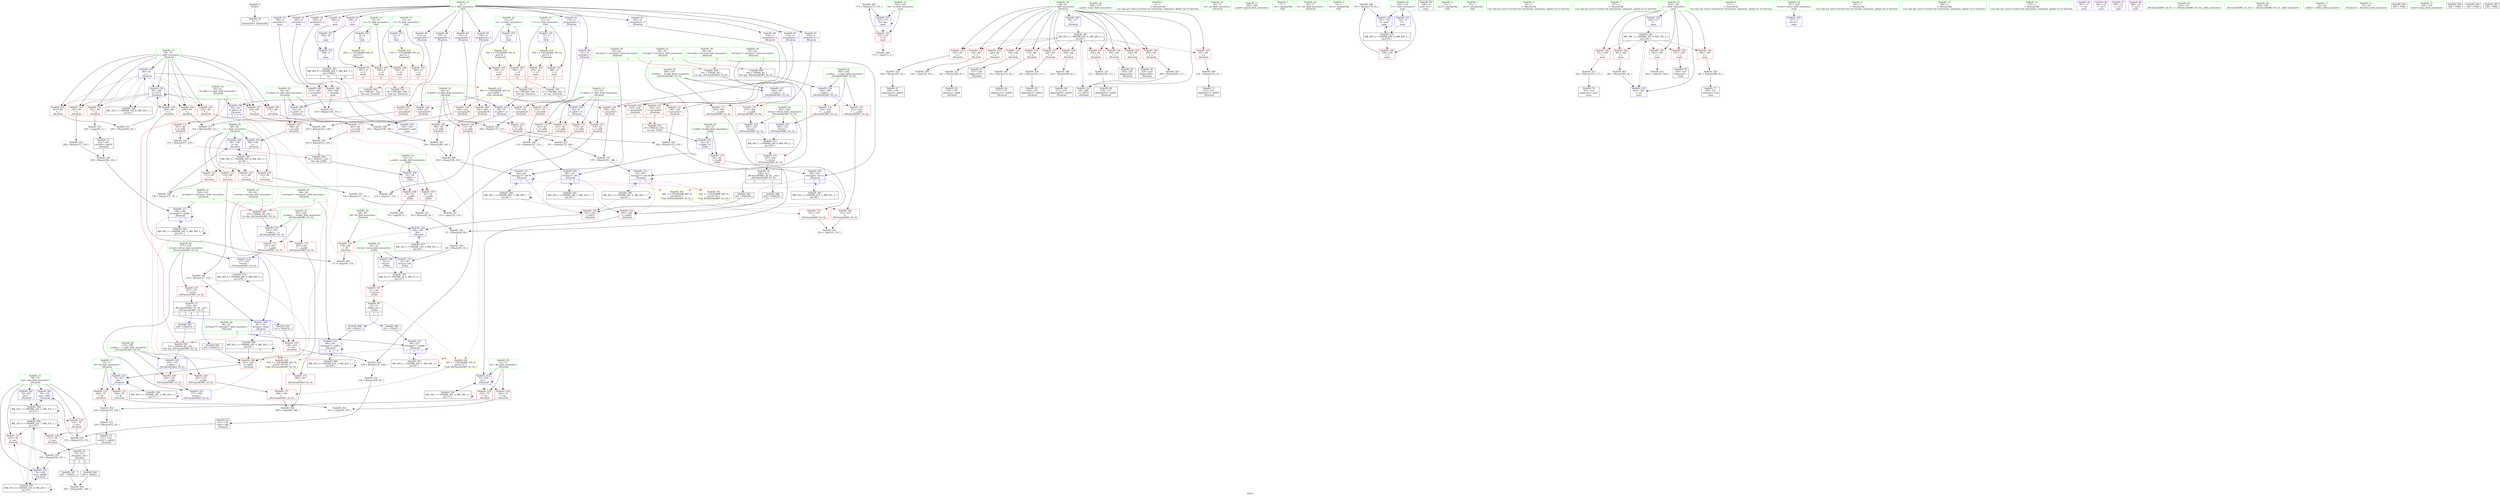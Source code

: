 digraph "SVFG" {
	label="SVFG";

	Node0x5564f6db95c0 [shape=record,color=grey,label="{NodeID: 0\nNullPtr}"];
	Node0x5564f6db95c0 -> Node0x5564f6de1050[style=solid];
	Node0x5564f6e061e0 [shape=record,color=black,label="{NodeID: 360\nMR_22V_6 = PHI(MR_22V_7, MR_22V_3, )\npts\{79 \}\n}"];
	Node0x5564f6e061e0 -> Node0x5564f6de58b0[style=dashed];
	Node0x5564f6e061e0 -> Node0x5564f6de5980[style=dashed];
	Node0x5564f6e061e0 -> Node0x5564f6deb440[style=dashed];
	Node0x5564f6e061e0 -> Node0x5564f6e061e0[style=dashed];
	Node0x5564f6e061e0 -> Node0x5564f6dea0c0[style=dashed];
	Node0x5564f6de3190 [shape=record,color=blue,label="{NodeID: 194\n32\<--28\na.addr\<--a\n_Z2lbii\n}"];
	Node0x5564f6de3190 -> Node0x5564f6de0140[style=dashed];
	Node0x5564f6de3190 -> Node0x5564f6de0210[style=dashed];
	Node0x5564f6de03b0 [shape=record,color=red,label="{NodeID: 111\n207\<--60\n\<--l1.addr\n_Z4calciiii\n}"];
	Node0x5564f6de03b0 -> Node0x5564f6df2770[style=solid];
	Node0x5564f6dde6e0 [shape=record,color=green,label="{NodeID: 28\n72\<--73\nAu\<--Au_field_insensitive\n_Z4calciiii\n}"];
	Node0x5564f6dde6e0 -> Node0x5564f6de5640[style=solid];
	Node0x5564f6dde6e0 -> Node0x5564f6de5710[style=solid];
	Node0x5564f6dde6e0 -> Node0x5564f6deb030[style=solid];
	Node0x5564f6df13f0 [shape=record,color=grey,label="{NodeID: 305\n373 = Binary(372, 374, )\n}"];
	Node0x5564f6df13f0 -> Node0x5564f6dec2e0[style=solid];
	Node0x5564f6deb6b0 [shape=record,color=blue,label="{NodeID: 222\n279\<--275\n__a.addr\<--__a\n_ZSt3maxIiERKT_S2_S2_\n}"];
	Node0x5564f6deb6b0 -> Node0x5564f6de7a00[style=dashed];
	Node0x5564f6deb6b0 -> Node0x5564f6de7ad0[style=dashed];
	Node0x5564f6de6270 [shape=record,color=red,label="{NodeID: 139\n197\<--84\n\<--t\n_Z4calciiii\n}"];
	Node0x5564f6de6270 -> Node0x5564f6df3070[style=solid];
	Node0x5564f6de0e50 [shape=record,color=green,label="{NodeID: 56\n369\<--370\nscanf\<--scanf_field_insensitive\n}"];
	Node0x5564f6e2f540 [shape=record,color=black,label="{NodeID: 499\n301 = PHI(88, 94, )\n1st arg _ZSt3minIiERKT_S2_S2_ }"];
	Node0x5564f6e2f540 -> Node0x5564f6debac0[style=solid];
	Node0x5564f6e13910 [shape=record,color=yellow,style=double,label="{NodeID: 416\n74V_1 = ENCHI(MR_74V_0)\npts\{16 \}\nFun[main]}"];
	Node0x5564f6e13910 -> Node0x5564f6ddfed0[style=dashed];
	Node0x5564f6e13910 -> Node0x5564f6ddffa0[style=dashed];
	Node0x5564f6df3df0 [shape=record,color=grey,label="{NodeID: 333\n133 = Binary(132, 131, )\n}"];
	Node0x5564f6df3df0 -> Node0x5564f6de3a80[style=solid];
	Node0x5564f6de7930 [shape=record,color=red,label="{NodeID: 167\n297\<--277\n\<--retval\n_ZSt3maxIiERKT_S2_S2_\n}"];
	Node0x5564f6de7930 -> Node0x5564f6de1e50[style=solid];
	Node0x5564f6de25a0 [shape=record,color=purple,label="{NodeID: 84\n193\<--4\narrayidx29\<--f\n_Z4calciiii\n}"];
	Node0x5564f6de25a0 -> Node0x5564f6de72b0[style=solid];
	Node0x5564f6dd8100 [shape=record,color=green,label="{NodeID: 1\n9\<--1\n\<--dummyObj\nCan only get source location for instruction, argument, global var or function.}"];
	Node0x5564f6e066e0 [shape=record,color=black,label="{NodeID: 361\nMR_28V_3 = PHI(MR_28V_4, MR_28V_2, )\npts\{85 \}\n}"];
	Node0x5564f6e066e0 -> Node0x5564f6de5d90[style=dashed];
	Node0x5564f6e066e0 -> Node0x5564f6de5e60[style=dashed];
	Node0x5564f6e066e0 -> Node0x5564f6de5f30[style=dashed];
	Node0x5564f6e066e0 -> Node0x5564f6de6000[style=dashed];
	Node0x5564f6e066e0 -> Node0x5564f6de60d0[style=dashed];
	Node0x5564f6e066e0 -> Node0x5564f6de61a0[style=dashed];
	Node0x5564f6e066e0 -> Node0x5564f6de6270[style=dashed];
	Node0x5564f6e066e0 -> Node0x5564f6de6340[style=dashed];
	Node0x5564f6e066e0 -> Node0x5564f6de6410[style=dashed];
	Node0x5564f6e066e0 -> Node0x5564f6de64e0[style=dashed];
	Node0x5564f6e066e0 -> Node0x5564f6de65b0[style=dashed];
	Node0x5564f6e066e0 -> Node0x5564f6de6680[style=dashed];
	Node0x5564f6e066e0 -> Node0x5564f6deb5e0[style=dashed];
	Node0x5564f6de3260 [shape=record,color=blue,label="{NodeID: 195\n34\<--29\nb.addr\<--b\n_Z2lbii\n}"];
	Node0x5564f6de3260 -> Node0x5564f6de02e0[style=dashed];
	Node0x5564f6de0480 [shape=record,color=red,label="{NodeID: 112\n118\<--62\n\<--r1.addr\n_Z4calciiii\n}"];
	Node0x5564f6de0480 -> Node0x5564f6df52f0[style=solid];
	Node0x5564f6dde7b0 [shape=record,color=green,label="{NodeID: 29\n74\<--75\na1\<--a1_field_insensitive\n_Z4calciiii\n}"];
	Node0x5564f6df1570 [shape=record,color=grey,label="{NodeID: 306\n138 = Binary(137, 45, )\n}"];
	Node0x5564f6df1570 -> Node0x5564f6de3b50[style=solid];
	Node0x5564f6deb780 [shape=record,color=blue,label="{NodeID: 223\n281\<--276\n__b.addr\<--__b\n_ZSt3maxIiERKT_S2_S2_\n}"];
	Node0x5564f6deb780 -> Node0x5564f6de7ba0[style=dashed];
	Node0x5564f6deb780 -> Node0x5564f6de7c70[style=dashed];
	Node0x5564f6de6340 [shape=record,color=red,label="{NodeID: 140\n209\<--84\n\<--t\n_Z4calciiii\n}"];
	Node0x5564f6de6340 -> Node0x5564f6df4870[style=solid];
	Node0x5564f6de0f50 [shape=record,color=green,label="{NodeID: 57\n383\<--384\nprintf\<--printf_field_insensitive\n}"];
	Node0x5564f6e2f6c0 [shape=record,color=black,label="{NodeID: 500\n56 = PHI(387, 392, )\n0th arg _Z4calciiii }"];
	Node0x5564f6e2f6c0 -> Node0x5564f6de34d0[style=solid];
	Node0x5564f6df3f70 [shape=record,color=grey,label="{NodeID: 334\n183 = Binary(182, 117, )\n}"];
	Node0x5564f6df3f70 -> Node0x5564f6de1630[style=solid];
	Node0x5564f6de7a00 [shape=record,color=red,label="{NodeID: 168\n285\<--279\n\<--__a.addr\n_ZSt3maxIiERKT_S2_S2_\n}"];
	Node0x5564f6de7a00 -> Node0x5564f6de7d40[style=solid];
	Node0x5564f6de2670 [shape=record,color=purple,label="{NodeID: 85\n200\<--4\narrayidx34\<--f\n_Z4calciiii\n}"];
	Node0x5564f6de2670 -> Node0x5564f6de7380[style=solid];
	Node0x5564f6ddab50 [shape=record,color=green,label="{NodeID: 2\n17\<--1\n.str\<--dummyObj\nGlob }"];
	Node0x5564f6e06be0 [shape=record,color=black,label="{NodeID: 362\nMR_30V_2 = PHI(MR_30V_3, MR_30V_1, )\npts\{87 \}\n}"];
	Node0x5564f6e06be0 -> Node0x5564f6de3cf0[style=dashed];
	Node0x5564f6de3330 [shape=record,color=blue,label="{NodeID: 196\n30\<--9\nretval\<--\n_Z2lbii\n}"];
	Node0x5564f6de3330 -> Node0x5564f6dc39d0[style=dashed];
	Node0x5564f6de0550 [shape=record,color=red,label="{NodeID: 113\n121\<--62\n\<--r1.addr\n_Z4calciiii\n}"];
	Node0x5564f6de0550 -> Node0x5564f6df3970[style=solid];
	Node0x5564f6dde880 [shape=record,color=green,label="{NodeID: 30\n76\<--77\nb1\<--b1_field_insensitive\n_Z4calciiii\n}"];
	Node0x5564f6df16f0 [shape=record,color=grey,label="{NodeID: 307\n176 = Binary(175, 45, )\n}"];
	Node0x5564f6df16f0 -> Node0x5564f6de1560[style=solid];
	Node0x5564f6deb850 [shape=record,color=blue,label="{NodeID: 224\n277\<--291\nretval\<--\n_ZSt3maxIiERKT_S2_S2_\n}"];
	Node0x5564f6deb850 -> Node0x5564f6e0c0e0[style=dashed];
	Node0x5564f6de6410 [shape=record,color=red,label="{NodeID: 141\n216\<--84\n\<--t\n_Z4calciiii\n}"];
	Node0x5564f6de6410 -> Node0x5564f6df2170[style=solid];
	Node0x5564f6de1050 [shape=record,color=black,label="{NodeID: 58\n2\<--3\ndummyVal\<--dummyVal\n}"];
	Node0x5564f6e2f840 [shape=record,color=black,label="{NodeID: 501\n57 = PHI(388, 393, )\n1st arg _Z4calciiii }"];
	Node0x5564f6e2f840 -> Node0x5564f6de35a0[style=solid];
	Node0x5564f6df40f0 [shape=record,color=grey,label="{NodeID: 335\n181 = Binary(173, 180, )\n}"];
	Node0x5564f6df40f0 -> Node0x5564f6df43f0[style=solid];
	Node0x5564f6de7ad0 [shape=record,color=red,label="{NodeID: 169\n294\<--279\n\<--__a.addr\n_ZSt3maxIiERKT_S2_S2_\n}"];
	Node0x5564f6de7ad0 -> Node0x5564f6deb920[style=solid];
	Node0x5564f6de2740 [shape=record,color=purple,label="{NodeID: 86\n212\<--4\narrayidx40\<--f\n_Z4calciiii\n}"];
	Node0x5564f6de2740 -> Node0x5564f6de7520[style=solid];
	Node0x5564f6ddca50 [shape=record,color=green,label="{NodeID: 3\n19\<--1\n.str.1\<--dummyObj\nGlob }"];
	Node0x5564f6e070e0 [shape=record,color=black,label="{NodeID: 363\nMR_32V_2 = PHI(MR_32V_3, MR_32V_1, )\npts\{89 \}\n}"];
	Node0x5564f6e070e0 -> Node0x5564f6de3dc0[style=dashed];
	Node0x5564f6de3400 [shape=record,color=blue,label="{NodeID: 197\n30\<--48\nretval\<--add\n_Z2lbii\n}"];
	Node0x5564f6de3400 -> Node0x5564f6dc39d0[style=dashed];
	Node0x5564f6de0620 [shape=record,color=red,label="{NodeID: 114\n147\<--62\n\<--r1.addr\n_Z4calciiii\n}"];
	Node0x5564f6de0620 -> Node0x5564f6df49f0[style=solid];
	Node0x5564f6dde950 [shape=record,color=green,label="{NodeID: 31\n78\<--79\nans\<--ans_field_insensitive\n_Z4calciiii\n}"];
	Node0x5564f6dde950 -> Node0x5564f6de57e0[style=solid];
	Node0x5564f6dde950 -> Node0x5564f6de58b0[style=solid];
	Node0x5564f6dde950 -> Node0x5564f6de5980[style=solid];
	Node0x5564f6dde950 -> Node0x5564f6de3810[style=solid];
	Node0x5564f6dde950 -> Node0x5564f6de3a80[style=solid];
	Node0x5564f6dde950 -> Node0x5564f6deb440[style=solid];
	Node0x5564f6dea890 [shape=record,color=yellow,style=double,label="{NodeID: 391\n64V_1 = ENCHI(MR_64V_0)\npts\{87 93 \}\nFun[_ZSt3minIiERKT_S2_S2_]}"];
	Node0x5564f6dea890 -> Node0x5564f6de83c0[style=dashed];
	Node0x5564f6df1870 [shape=record,color=grey,label="{NodeID: 308\n379 = Binary(378, 45, )\n}"];
	Node0x5564f6df1870 -> Node0x5564f6dec3b0[style=solid];
	Node0x5564f6deb920 [shape=record,color=blue,label="{NodeID: 225\n277\<--294\nretval\<--\n_ZSt3maxIiERKT_S2_S2_\n}"];
	Node0x5564f6deb920 -> Node0x5564f6e0c0e0[style=dashed];
	Node0x5564f6de64e0 [shape=record,color=red,label="{NodeID: 142\n225\<--84\n\<--t\n_Z4calciiii\n}"];
	Node0x5564f6de64e0 -> Node0x5564f6de1a40[style=solid];
	Node0x5564f6de1150 [shape=record,color=black,label="{NodeID: 59\n326\<--9\nmain_ret\<--\nmain\n}"];
	Node0x5564f6e2f9c0 [shape=record,color=black,label="{NodeID: 502\n58 = PHI(389, 394, )\n2nd arg _Z4calciiii }"];
	Node0x5564f6e2f9c0 -> Node0x5564f6de3670[style=solid];
	Node0x5564f6df4270 [shape=record,color=grey,label="{NodeID: 336\n180 = Binary(174, 179, )\n}"];
	Node0x5564f6df4270 -> Node0x5564f6df40f0[style=solid];
	Node0x5564f6de7ba0 [shape=record,color=red,label="{NodeID: 170\n287\<--281\n\<--__b.addr\n_ZSt3maxIiERKT_S2_S2_\n}"];
	Node0x5564f6de7ba0 -> Node0x5564f6de7e10[style=solid];
	Node0x5564f6de2810 [shape=record,color=purple,label="{NodeID: 87\n219\<--4\narrayidx45\<--f\n_Z4calciiii\n}"];
	Node0x5564f6de2810 -> Node0x5564f6de75f0[style=solid];
	Node0x5564f6ddcd50 [shape=record,color=green,label="{NodeID: 4\n21\<--1\n.str.2\<--dummyObj\nGlob }"];
	Node0x5564f6e075e0 [shape=record,color=black,label="{NodeID: 364\nMR_34V_2 = PHI(MR_34V_4, MR_34V_1, )\npts\{91 \}\n}"];
	Node0x5564f6e075e0 -> Node0x5564f6deadc0[style=dashed];
	Node0x5564f6de34d0 [shape=record,color=blue,label="{NodeID: 198\n60\<--56\nl1.addr\<--l1\n_Z4calciiii\n|{|<s3>1|<s4>7}}"];
	Node0x5564f6de34d0 -> Node0x5564f6de03b0[style=dashed];
	Node0x5564f6de34d0 -> Node0x5564f6de6dd0[style=dashed];
	Node0x5564f6de34d0 -> Node0x5564f6de7860[style=dashed];
	Node0x5564f6de34d0:s3 -> Node0x5564f6e143f0[style=dashed,color=red];
	Node0x5564f6de34d0:s4 -> Node0x5564f6e143f0[style=dashed,color=red];
	Node0x5564f6de06f0 [shape=record,color=red,label="{NodeID: 115\n173\<--62\n\<--r1.addr\n_Z4calciiii\n}"];
	Node0x5564f6de06f0 -> Node0x5564f6df40f0[style=solid];
	Node0x5564f6ddea20 [shape=record,color=green,label="{NodeID: 32\n80\<--81\ni\<--i_field_insensitive\n_Z4calciiii\n}"];
	Node0x5564f6ddea20 -> Node0x5564f6de5a50[style=solid];
	Node0x5564f6ddea20 -> Node0x5564f6de5b20[style=solid];
	Node0x5564f6ddea20 -> Node0x5564f6de5bf0[style=solid];
	Node0x5564f6ddea20 -> Node0x5564f6de5cc0[style=solid];
	Node0x5564f6ddea20 -> Node0x5564f6de38e0[style=solid];
	Node0x5564f6ddea20 -> Node0x5564f6de3b50[style=solid];
	Node0x5564f6dea970 [shape=record,color=yellow,style=double,label="{NodeID: 392\n66V_1 = ENCHI(MR_66V_0)\npts\{89 95 \}\nFun[_ZSt3minIiERKT_S2_S2_]}"];
	Node0x5564f6dea970 -> Node0x5564f6de82f0[style=dashed];
	Node0x5564f6df19f0 [shape=record,color=grey,label="{NodeID: 309\n202 = Binary(196, 201, )\n}"];
	Node0x5564f6df19f0 -> Node0x5564f6deaf60[style=solid];
	Node0x5564f6deb9f0 [shape=record,color=blue,label="{NodeID: 226\n304\<--300\n__a.addr\<--__a\n_ZSt3minIiERKT_S2_S2_\n}"];
	Node0x5564f6deb9f0 -> Node0x5564f6de7fb0[style=dashed];
	Node0x5564f6deb9f0 -> Node0x5564f6de8080[style=dashed];
	Node0x5564f6de65b0 [shape=record,color=red,label="{NodeID: 143\n231\<--84\n\<--t\n_Z4calciiii\n}"];
	Node0x5564f6de65b0 -> Node0x5564f6df0c70[style=solid];
	Node0x5564f6de1220 [shape=record,color=black,label="{NodeID: 60\n27\<--51\n_Z2lbii_ret\<--\n_Z2lbii\n|{<s0>4|<s1>5}}"];
	Node0x5564f6de1220:s0 -> Node0x5564f6e2e7f0[style=solid,color=blue];
	Node0x5564f6de1220:s1 -> Node0x5564f6e2e930[style=solid,color=blue];
	Node0x5564f6e2fb40 [shape=record,color=black,label="{NodeID: 503\n59 = PHI(390, 395, )\n3rd arg _Z4calciiii }"];
	Node0x5564f6e2fb40 -> Node0x5564f6de3740[style=solid];
	Node0x5564f6df43f0 [shape=record,color=grey,label="{NodeID: 337\n187 = Binary(181, 186, )\n}"];
	Node0x5564f6df43f0 -> Node0x5564f6deae90[style=solid];
	Node0x5564f6de7c70 [shape=record,color=red,label="{NodeID: 171\n291\<--281\n\<--__b.addr\n_ZSt3maxIiERKT_S2_S2_\n}"];
	Node0x5564f6de7c70 -> Node0x5564f6deb850[style=solid];
	Node0x5564f6de28e0 [shape=record,color=purple,label="{NodeID: 88\n227\<--4\narrayidx49\<--f\n_Z4calciiii\n}"];
	Node0x5564f6de28e0 -> Node0x5564f6de76c0[style=solid];
	Node0x5564f6ddcde0 [shape=record,color=green,label="{NodeID: 5\n23\<--1\n.str.3\<--dummyObj\nGlob }"];
	Node0x5564f6e07ae0 [shape=record,color=black,label="{NodeID: 365\nMR_36V_2 = PHI(MR_36V_3, MR_36V_1, )\npts\{93 \}\n}"];
	Node0x5564f6e07ae0 -> Node0x5564f6de7040[style=dashed];
	Node0x5564f6e07ae0 -> Node0x5564f6deae90[style=dashed];
	Node0x5564f6e07ae0 -> Node0x5564f6e07ae0[style=dashed];
	Node0x5564f6de35a0 [shape=record,color=blue,label="{NodeID: 199\n62\<--57\nr1.addr\<--r1\n_Z4calciiii\n}"];
	Node0x5564f6de35a0 -> Node0x5564f6de0480[style=dashed];
	Node0x5564f6de35a0 -> Node0x5564f6de0550[style=dashed];
	Node0x5564f6de35a0 -> Node0x5564f6de0620[style=dashed];
	Node0x5564f6de35a0 -> Node0x5564f6de06f0[style=dashed];
	Node0x5564f6de4fc0 [shape=record,color=red,label="{NodeID: 116\n108\<--64\n\<--l2.addr\n_Z4calciiii\n}"];
	Node0x5564f6de4fc0 -> Node0x5564f6de38e0[style=solid];
	Node0x5564f6ddeaf0 [shape=record,color=green,label="{NodeID: 33\n82\<--83\nref.tmp\<--ref.tmp_field_insensitive\n_Z4calciiii\n|{|<s1>1}}"];
	Node0x5564f6ddeaf0 -> Node0x5564f6de39b0[style=solid];
	Node0x5564f6ddeaf0:s1 -> Node0x5564f6e30c40[style=solid,color=red];
	Node0x5564f6df1b70 [shape=record,color=grey,label="{NodeID: 310\n259 = Binary(258, 257, )\n}"];
	Node0x5564f6df1b70 -> Node0x5564f6deb440[style=solid];
	Node0x5564f6debac0 [shape=record,color=blue,label="{NodeID: 227\n306\<--301\n__b.addr\<--__b\n_ZSt3minIiERKT_S2_S2_\n}"];
	Node0x5564f6debac0 -> Node0x5564f6de8150[style=dashed];
	Node0x5564f6debac0 -> Node0x5564f6de8220[style=dashed];
	Node0x5564f6de6680 [shape=record,color=red,label="{NodeID: 144\n268\<--84\n\<--t\n_Z4calciiii\n}"];
	Node0x5564f6de6680 -> Node0x5564f6df2470[style=solid];
	Node0x5564f6de12f0 [shape=record,color=black,label="{NodeID: 61\n131\<--130\nconv\<--add\n_Z4calciiii\n}"];
	Node0x5564f6de12f0 -> Node0x5564f6df3df0[style=solid];
	Node0x5564f6e2fcc0 [shape=record,color=black,label="{NodeID: 504\n28 = PHI(215, 230, )\n0th arg _Z2lbii }"];
	Node0x5564f6e2fcc0 -> Node0x5564f6de3190[style=solid];
	Node0x5564f6df4570 [shape=record,color=grey,label="{NodeID: 338\n229 = Binary(224, 228, )\n}"];
	Node0x5564f6df4570 -> Node0x5564f6df46f0[style=solid];
	Node0x5564f6de7d40 [shape=record,color=red,label="{NodeID: 172\n286\<--285\n\<--\n_ZSt3maxIiERKT_S2_S2_\n}"];
	Node0x5564f6de7d40 -> Node0x5564f6df5470[style=solid];
	Node0x5564f6de29b0 [shape=record,color=purple,label="{NodeID: 89\n234\<--4\narrayidx54\<--f\n_Z4calciiii\n}"];
	Node0x5564f6de29b0 -> Node0x5564f6de7790[style=solid];
	Node0x5564f6ddce70 [shape=record,color=green,label="{NodeID: 6\n45\<--1\n\<--dummyObj\nCan only get source location for instruction, argument, global var or function.}"];
	Node0x5564f6e07fe0 [shape=record,color=black,label="{NodeID: 366\nMR_38V_2 = PHI(MR_38V_3, MR_38V_1, )\npts\{95 \}\n}"];
	Node0x5564f6e07fe0 -> Node0x5564f6de7040[style=dashed];
	Node0x5564f6e07fe0 -> Node0x5564f6deaf60[style=dashed];
	Node0x5564f6e07fe0 -> Node0x5564f6e07fe0[style=dashed];
	Node0x5564f6de3670 [shape=record,color=blue,label="{NodeID: 200\n64\<--58\nl2.addr\<--l2\n_Z4calciiii\n}"];
	Node0x5564f6de3670 -> Node0x5564f6de4fc0[style=dashed];
	Node0x5564f6de3670 -> Node0x5564f6de5090[style=dashed];
	Node0x5564f6de5090 [shape=record,color=red,label="{NodeID: 117\n223\<--64\n\<--l2.addr\n_Z4calciiii\n}"];
	Node0x5564f6de5090 -> Node0x5564f6df46f0[style=solid];
	Node0x5564f6ddebc0 [shape=record,color=green,label="{NodeID: 34\n84\<--85\nt\<--t_field_insensitive\n_Z4calciiii\n}"];
	Node0x5564f6ddebc0 -> Node0x5564f6de5d90[style=solid];
	Node0x5564f6ddebc0 -> Node0x5564f6de5e60[style=solid];
	Node0x5564f6ddebc0 -> Node0x5564f6de5f30[style=solid];
	Node0x5564f6ddebc0 -> Node0x5564f6de6000[style=solid];
	Node0x5564f6ddebc0 -> Node0x5564f6de60d0[style=solid];
	Node0x5564f6ddebc0 -> Node0x5564f6de61a0[style=solid];
	Node0x5564f6ddebc0 -> Node0x5564f6de6270[style=solid];
	Node0x5564f6ddebc0 -> Node0x5564f6de6340[style=solid];
	Node0x5564f6ddebc0 -> Node0x5564f6de6410[style=solid];
	Node0x5564f6ddebc0 -> Node0x5564f6de64e0[style=solid];
	Node0x5564f6ddebc0 -> Node0x5564f6de65b0[style=solid];
	Node0x5564f6ddebc0 -> Node0x5564f6de6680[style=solid];
	Node0x5564f6ddebc0 -> Node0x5564f6de3c20[style=solid];
	Node0x5564f6ddebc0 -> Node0x5564f6deb5e0[style=solid];
	Node0x5564f6df1cf0 [shape=record,color=grey,label="{NodeID: 311\n256 = Binary(255, 45, )\n}"];
	Node0x5564f6df1cf0 -> Node0x5564f6de1cb0[style=solid];
	Node0x5564f6debb90 [shape=record,color=blue,label="{NodeID: 228\n302\<--316\nretval\<--\n_ZSt3minIiERKT_S2_S2_\n}"];
	Node0x5564f6debb90 -> Node0x5564f6dc34d0[style=dashed];
	Node0x5564f6de6750 [shape=record,color=red,label="{NodeID: 145\n169\<--90\n\<--j\n_Z4calciiii\n}"];
	Node0x5564f6de6750 -> Node0x5564f6df4ff0[style=solid];
	Node0x5564f6de13c0 [shape=record,color=black,label="{NodeID: 62\n150\<--149\nidxprom\<--add8\n_Z4calciiii\n}"];
	Node0x5564f6e2fe40 [shape=record,color=black,label="{NodeID: 505\n29 = PHI(220, 235, )\n1st arg _Z2lbii }"];
	Node0x5564f6e2fe40 -> Node0x5564f6de3260[style=solid];
	Node0x5564f6df46f0 [shape=record,color=grey,label="{NodeID: 339\n230 = Binary(223, 229, )\n|{<s0>5}}"];
	Node0x5564f6df46f0:s0 -> Node0x5564f6e2fcc0[style=solid,color=red];
	Node0x5564f6de7e10 [shape=record,color=red,label="{NodeID: 173\n288\<--287\n\<--\n_ZSt3maxIiERKT_S2_S2_\n}"];
	Node0x5564f6de7e10 -> Node0x5564f6df5470[style=solid];
	Node0x5564f6de2a80 [shape=record,color=purple,label="{NodeID: 90\n336\<--4\n\<--f\nmain\n}"];
	Node0x5564f6de2a80 -> Node0x5564f6debe00[style=solid];
	Node0x5564f6ddcf00 [shape=record,color=green,label="{NodeID: 7\n107\<--1\n\<--dummyObj\nCan only get source location for instruction, argument, global var or function.}"];
	Node0x5564f6e084e0 [shape=record,color=black,label="{NodeID: 367\nMR_40V_2 = PHI(MR_40V_3, MR_40V_1, )\npts\{97 \}\n}"];
	Node0x5564f6e084e0 -> Node0x5564f6deb100[style=dashed];
	Node0x5564f6e084e0 -> Node0x5564f6e084e0[style=dashed];
	Node0x5564f6de3740 [shape=record,color=blue,label="{NodeID: 201\n66\<--59\nr2.addr\<--r2\n_Z4calciiii\n}"];
	Node0x5564f6de3740 -> Node0x5564f6de5160[style=dashed];
	Node0x5564f6de3740 -> Node0x5564f6de5230[style=dashed];
	Node0x5564f6de3740 -> Node0x5564f6de5300[style=dashed];
	Node0x5564f6de5160 [shape=record,color=red,label="{NodeID: 118\n112\<--66\n\<--r2.addr\n_Z4calciiii\n}"];
	Node0x5564f6de5160 -> Node0x5564f6df5170[style=solid];
	Node0x5564f6ddec90 [shape=record,color=green,label="{NodeID: 35\n86\<--87\nref.tmp7\<--ref.tmp7_field_insensitive\n_Z4calciiii\n|{|<s1>2}}"];
	Node0x5564f6ddec90 -> Node0x5564f6de3cf0[style=solid];
	Node0x5564f6ddec90:s1 -> Node0x5564f6e2f3a0[style=solid,color=red];
	Node0x5564f6df1e70 [shape=record,color=grey,label="{NodeID: 312\n352 = Binary(351, 117, )\n}"];
	Node0x5564f6df1e70 -> Node0x5564f6de20c0[style=solid];
	Node0x5564f6debc60 [shape=record,color=blue,label="{NodeID: 229\n302\<--319\nretval\<--\n_ZSt3minIiERKT_S2_S2_\n}"];
	Node0x5564f6debc60 -> Node0x5564f6dc34d0[style=dashed];
	Node0x5564f6de6820 [shape=record,color=red,label="{NodeID: 146\n174\<--90\n\<--j\n_Z4calciiii\n}"];
	Node0x5564f6de6820 -> Node0x5564f6df4270[style=solid];
	Node0x5564f6de1490 [shape=record,color=black,label="{NodeID: 63\n157\<--156\nidxprom10\<--\n_Z4calciiii\n}"];
	Node0x5564f6e305f0 [shape=record,color=black,label="{NodeID: 506\n125 = PHI(274, )\n}"];
	Node0x5564f6e305f0 -> Node0x5564f6de6dd0[style=solid];
	Node0x5564f6df4870 [shape=record,color=grey,label="{NodeID: 340\n210 = Binary(209, 45, )\n}"];
	Node0x5564f6df4870 -> Node0x5564f6de18a0[style=solid];
	Node0x5564f6de7ee0 [shape=record,color=red,label="{NodeID: 174\n322\<--302\n\<--retval\n_ZSt3minIiERKT_S2_S2_\n}"];
	Node0x5564f6de7ee0 -> Node0x5564f6de1f20[style=solid];
	Node0x5564f6de2b50 [shape=record,color=purple,label="{NodeID: 91\n338\<--4\n\<--f\nmain\n}"];
	Node0x5564f6de2b50 -> Node0x5564f6debed0[style=solid];
	Node0x5564f6ddd740 [shape=record,color=green,label="{NodeID: 8\n117\<--1\n\<--dummyObj\nCan only get source location for instruction, argument, global var or function.}"];
	Node0x5564f6e089e0 [shape=record,color=black,label="{NodeID: 368\nMR_42V_2 = PHI(MR_42V_3, MR_42V_1, )\npts\{99 \}\n}"];
	Node0x5564f6e089e0 -> Node0x5564f6deb1d0[style=dashed];
	Node0x5564f6e089e0 -> Node0x5564f6e089e0[style=dashed];
	Node0x5564f6de3810 [shape=record,color=blue,label="{NodeID: 202\n78\<--107\nans\<--\n_Z4calciiii\n}"];
	Node0x5564f6de3810 -> Node0x5564f6de91c0[style=dashed];
	Node0x5564f6de5230 [shape=record,color=red,label="{NodeID: 119\n155\<--66\n\<--r2.addr\n_Z4calciiii\n}"];
	Node0x5564f6de5230 -> Node0x5564f6df3c70[style=solid];
	Node0x5564f6dded60 [shape=record,color=green,label="{NodeID: 36\n88\<--89\nref.tmp9\<--ref.tmp9_field_insensitive\n_Z4calciiii\n|{|<s1>2}}"];
	Node0x5564f6dded60 -> Node0x5564f6de3dc0[style=solid];
	Node0x5564f6dded60:s1 -> Node0x5564f6e2f540[style=solid,color=red];
	Node0x5564f6df1ff0 [shape=record,color=grey,label="{NodeID: 313\n264 = Binary(263, 45, )\n}"];
	Node0x5564f6df1ff0 -> Node0x5564f6deb510[style=solid];
	Node0x5564f6debd30 [shape=record,color=blue,label="{NodeID: 230\n327\<--9\nretval\<--\nmain\n}"];
	Node0x5564f6de68f0 [shape=record,color=red,label="{NodeID: 147\n190\<--90\n\<--j\n_Z4calciiii\n}"];
	Node0x5564f6de68f0 -> Node0x5564f6df3670[style=solid];
	Node0x5564f6de1560 [shape=record,color=black,label="{NodeID: 64\n177\<--176\nidxprom19\<--add18\n_Z4calciiii\n}"];
	Node0x5564f6e30820 [shape=record,color=black,label="{NodeID: 507\n391 = PHI(55, )\n}"];
	Node0x5564f6e30820 -> Node0x5564f6df1270[style=solid];
	Node0x5564f6df49f0 [shape=record,color=grey,label="{NodeID: 341\n153 = Binary(147, 152, )\n}"];
	Node0x5564f6df49f0 -> Node0x5564f6de3cf0[style=solid];
	Node0x5564f6de7fb0 [shape=record,color=red,label="{NodeID: 175\n312\<--304\n\<--__a.addr\n_ZSt3minIiERKT_S2_S2_\n}"];
	Node0x5564f6de7fb0 -> Node0x5564f6de83c0[style=solid];
	Node0x5564f6de2c20 [shape=record,color=purple,label="{NodeID: 92\n349\<--4\narrayidx\<--f\nmain\n}"];
	Node0x5564f6de2c20 -> Node0x5564f6de8a40[style=solid];
	Node0x5564f6ddd7d0 [shape=record,color=green,label="{NodeID: 9\n145\<--1\n\<--dummyObj\nCan only get source location for instruction, argument, global var or function.}"];
	Node0x5564f6e08ee0 [shape=record,color=black,label="{NodeID: 369\nMR_44V_2 = PHI(MR_44V_3, MR_44V_1, )\npts\{101 \}\n}"];
	Node0x5564f6e08ee0 -> Node0x5564f6deb2a0[style=dashed];
	Node0x5564f6e08ee0 -> Node0x5564f6e08ee0[style=dashed];
	Node0x5564f6de38e0 [shape=record,color=blue,label="{NodeID: 203\n80\<--108\ni\<--\n_Z4calciiii\n}"];
	Node0x5564f6de38e0 -> Node0x5564f6de96c0[style=dashed];
	Node0x5564f6de5300 [shape=record,color=red,label="{NodeID: 120\n189\<--66\n\<--r2.addr\n_Z4calciiii\n}"];
	Node0x5564f6de5300 -> Node0x5564f6df34f0[style=solid];
	Node0x5564f6ddee30 [shape=record,color=green,label="{NodeID: 37\n90\<--91\nj\<--j_field_insensitive\n_Z4calciiii\n}"];
	Node0x5564f6ddee30 -> Node0x5564f6de6750[style=solid];
	Node0x5564f6ddee30 -> Node0x5564f6de6820[style=solid];
	Node0x5564f6ddee30 -> Node0x5564f6de68f0[style=solid];
	Node0x5564f6ddee30 -> Node0x5564f6de69c0[style=solid];
	Node0x5564f6ddee30 -> Node0x5564f6de6a90[style=solid];
	Node0x5564f6ddee30 -> Node0x5564f6de6b60[style=solid];
	Node0x5564f6ddee30 -> Node0x5564f6de6c30[style=solid];
	Node0x5564f6ddee30 -> Node0x5564f6de6d00[style=solid];
	Node0x5564f6ddee30 -> Node0x5564f6deadc0[style=solid];
	Node0x5564f6ddee30 -> Node0x5564f6deb510[style=solid];
	Node0x5564f6df2170 [shape=record,color=grey,label="{NodeID: 314\n217 = Binary(216, 117, )\n}"];
	Node0x5564f6df2170 -> Node0x5564f6de1970[style=solid];
	Node0x5564f6debe00 [shape=record,color=blue,label="{NodeID: 231\n336\<--45\n\<--\nmain\n}"];
	Node0x5564f6debe00 -> Node0x5564f6debed0[style=dashed];
	Node0x5564f6de69c0 [shape=record,color=red,label="{NodeID: 148\n208\<--90\n\<--j\n_Z4calciiii\n}"];
	Node0x5564f6de69c0 -> Node0x5564f6df25f0[style=solid];
	Node0x5564f6de1630 [shape=record,color=black,label="{NodeID: 65\n184\<--183\nidxprom24\<--add23\n_Z4calciiii\n}"];
	Node0x5564f6e30960 [shape=record,color=black,label="{NodeID: 508\n275 = PHI(60, 96, 238, )\n0th arg _ZSt3maxIiERKT_S2_S2_ }"];
	Node0x5564f6e30960 -> Node0x5564f6deb6b0[style=solid];
	Node0x5564f6df4b70 [shape=record,color=grey,label="{NodeID: 342\n314 = cmp(311, 313, )\n}"];
	Node0x5564f6de8080 [shape=record,color=red,label="{NodeID: 176\n319\<--304\n\<--__a.addr\n_ZSt3minIiERKT_S2_S2_\n}"];
	Node0x5564f6de8080 -> Node0x5564f6debc60[style=solid];
	Node0x5564f6de2cf0 [shape=record,color=purple,label="{NodeID: 93\n354\<--4\narrayidx3\<--f\nmain\n}"];
	Node0x5564f6de2cf0 -> Node0x5564f6de8b10[style=solid];
	Node0x5564f6ddd860 [shape=record,color=green,label="{NodeID: 10\n344\<--1\n\<--dummyObj\nCan only get source location for instruction, argument, global var or function.}"];
	Node0x5564f6de39b0 [shape=record,color=blue,label="{NodeID: 204\n82\<--123\nref.tmp\<--mul2\n_Z4calciiii\n|{|<s2>1}}"];
	Node0x5564f6de39b0 -> Node0x5564f6de6dd0[style=dashed];
	Node0x5564f6de39b0 -> Node0x5564f6de9bc0[style=dashed];
	Node0x5564f6de39b0:s2 -> Node0x5564f6e144d0[style=dashed,color=red];
	Node0x5564f6de53d0 [shape=record,color=red,label="{NodeID: 121\n170\<--68\n\<--Bl\n_Z4calciiii\n}"];
	Node0x5564f6de53d0 -> Node0x5564f6df4ff0[style=solid];
	Node0x5564f6ddef00 [shape=record,color=green,label="{NodeID: 38\n92\<--93\nref.tmp17\<--ref.tmp17_field_insensitive\n_Z4calciiii\n|{|<s1>3}}"];
	Node0x5564f6ddef00 -> Node0x5564f6deae90[style=solid];
	Node0x5564f6ddef00:s1 -> Node0x5564f6e2f3a0[style=solid,color=red];
	Node0x5564f6df22f0 [shape=record,color=grey,label="{NodeID: 315\n356 = Binary(350, 355, )\n}"];
	Node0x5564f6df22f0 -> Node0x5564f6dec070[style=solid];
	Node0x5564f6debed0 [shape=record,color=blue,label="{NodeID: 232\n338\<--9\n\<--\nmain\n}"];
	Node0x5564f6debed0 -> Node0x5564f6e0d4e0[style=dashed];
	Node0x5564f6de6a90 [shape=record,color=red,label="{NodeID: 149\n224\<--90\n\<--j\n_Z4calciiii\n}"];
	Node0x5564f6de6a90 -> Node0x5564f6df4570[style=solid];
	Node0x5564f6de1700 [shape=record,color=black,label="{NodeID: 66\n192\<--191\nidxprom28\<--\n_Z4calciiii\n}"];
	Node0x5564f6e30c40 [shape=record,color=black,label="{NodeID: 509\n276 = PHI(82, 98, 100, )\n1st arg _ZSt3maxIiERKT_S2_S2_ }"];
	Node0x5564f6e30c40 -> Node0x5564f6deb780[style=solid];
	Node0x5564f6df4cf0 [shape=record,color=grey,label="{NodeID: 343\n251 = cmp(249, 250, )\n}"];
	Node0x5564f6de8150 [shape=record,color=red,label="{NodeID: 177\n310\<--306\n\<--__b.addr\n_ZSt3minIiERKT_S2_S2_\n}"];
	Node0x5564f6de8150 -> Node0x5564f6de82f0[style=solid];
	Node0x5564f6de2dc0 [shape=record,color=purple,label="{NodeID: 94\n359\<--4\narrayidx5\<--f\nmain\n}"];
	Node0x5564f6de2dc0 -> Node0x5564f6dec070[style=solid];
	Node0x5564f6ddd8f0 [shape=record,color=green,label="{NodeID: 11\n374\<--1\n\<--dummyObj\nCan only get source location for instruction, argument, global var or function.}"];
	Node0x5564f6de3a80 [shape=record,color=blue,label="{NodeID: 205\n78\<--133\nans\<--add3\n_Z4calciiii\n}"];
	Node0x5564f6de3a80 -> Node0x5564f6de91c0[style=dashed];
	Node0x5564f6de54a0 [shape=record,color=red,label="{NodeID: 122\n249\<--70\n\<--Al\n_Z4calciiii\n}"];
	Node0x5564f6de54a0 -> Node0x5564f6df4cf0[style=solid];
	Node0x5564f6ddefd0 [shape=record,color=green,label="{NodeID: 39\n94\<--95\nref.tmp27\<--ref.tmp27_field_insensitive\n_Z4calciiii\n|{|<s1>3}}"];
	Node0x5564f6ddefd0 -> Node0x5564f6deaf60[style=solid];
	Node0x5564f6ddefd0:s1 -> Node0x5564f6e2f540[style=solid,color=red];
	Node0x5564f6df2470 [shape=record,color=grey,label="{NodeID: 316\n269 = Binary(268, 117, )\n}"];
	Node0x5564f6df2470 -> Node0x5564f6deb5e0[style=solid];
	Node0x5564f6debfa0 [shape=record,color=blue,label="{NodeID: 233\n329\<--117\ni\<--\nmain\n}"];
	Node0x5564f6debfa0 -> Node0x5564f6e0cfe0[style=dashed];
	Node0x5564f6de6b60 [shape=record,color=red,label="{NodeID: 150\n239\<--90\n\<--j\n_Z4calciiii\n}"];
	Node0x5564f6de6b60 -> Node0x5564f6df31f0[style=solid];
	Node0x5564f6de17d0 [shape=record,color=black,label="{NodeID: 67\n199\<--198\nidxprom33\<--add32\n_Z4calciiii\n}"];
	Node0x5564f6df4e70 [shape=record,color=grey,label="{NodeID: 344\n376 = cmp(372, 9, )\n}"];
	Node0x5564f6de8220 [shape=record,color=red,label="{NodeID: 178\n316\<--306\n\<--__b.addr\n_ZSt3minIiERKT_S2_S2_\n}"];
	Node0x5564f6de8220 -> Node0x5564f6debb90[style=solid];
	Node0x5564f6de2e90 [shape=record,color=purple,label="{NodeID: 95\n367\<--17\n\<--.str\nmain\n}"];
	Node0x5564f6ddd980 [shape=record,color=green,label="{NodeID: 12\n4\<--7\nf\<--f_field_insensitive\nGlob }"];
	Node0x5564f6ddd980 -> Node0x5564f6de2260[style=solid];
	Node0x5564f6ddd980 -> Node0x5564f6de2330[style=solid];
	Node0x5564f6ddd980 -> Node0x5564f6de2400[style=solid];
	Node0x5564f6ddd980 -> Node0x5564f6de24d0[style=solid];
	Node0x5564f6ddd980 -> Node0x5564f6de25a0[style=solid];
	Node0x5564f6ddd980 -> Node0x5564f6de2670[style=solid];
	Node0x5564f6ddd980 -> Node0x5564f6de2740[style=solid];
	Node0x5564f6ddd980 -> Node0x5564f6de2810[style=solid];
	Node0x5564f6ddd980 -> Node0x5564f6de28e0[style=solid];
	Node0x5564f6ddd980 -> Node0x5564f6de29b0[style=solid];
	Node0x5564f6ddd980 -> Node0x5564f6de2a80[style=solid];
	Node0x5564f6ddd980 -> Node0x5564f6de2b50[style=solid];
	Node0x5564f6ddd980 -> Node0x5564f6de2c20[style=solid];
	Node0x5564f6ddd980 -> Node0x5564f6de2cf0[style=solid];
	Node0x5564f6ddd980 -> Node0x5564f6de2dc0[style=solid];
	Node0x5564f6de3b50 [shape=record,color=blue,label="{NodeID: 206\n80\<--138\ni\<--inc\n_Z4calciiii\n}"];
	Node0x5564f6de3b50 -> Node0x5564f6de96c0[style=dashed];
	Node0x5564f6de5570 [shape=record,color=red,label="{NodeID: 123\n254\<--70\n\<--Al\n_Z4calciiii\n}"];
	Node0x5564f6de5570 -> Node0x5564f6df0f70[style=solid];
	Node0x5564f6ddf0a0 [shape=record,color=green,label="{NodeID: 40\n96\<--97\nref.tmp37\<--ref.tmp37_field_insensitive\n_Z4calciiii\n|{|<s1>6}}"];
	Node0x5564f6ddf0a0 -> Node0x5564f6deb100[style=solid];
	Node0x5564f6ddf0a0:s1 -> Node0x5564f6e30960[style=solid,color=red];
	Node0x5564f6df25f0 [shape=record,color=grey,label="{NodeID: 317\n214 = Binary(208, 213, )\n}"];
	Node0x5564f6df25f0 -> Node0x5564f6df2770[style=solid];
	Node0x5564f6dec070 [shape=record,color=blue,label="{NodeID: 234\n359\<--356\narrayidx5\<--add\nmain\n}"];
	Node0x5564f6dec070 -> Node0x5564f6e0d4e0[style=dashed];
	Node0x5564f6de6c30 [shape=record,color=red,label="{NodeID: 151\n241\<--90\n\<--j\n_Z4calciiii\n}"];
	Node0x5564f6de6c30 -> Node0x5564f6df58f0[style=solid];
	Node0x5564f6de18a0 [shape=record,color=black,label="{NodeID: 68\n211\<--210\nidxprom39\<--add38\n_Z4calciiii\n}"];
	Node0x5564f6e143f0 [shape=record,color=yellow,style=double,label="{NodeID: 428\n54V_1 = ENCHI(MR_54V_0)\npts\{61 97 \}\nFun[_ZSt3maxIiERKT_S2_S2_]}"];
	Node0x5564f6e143f0 -> Node0x5564f6de7d40[style=dashed];
	Node0x5564f6df4ff0 [shape=record,color=grey,label="{NodeID: 345\n171 = cmp(169, 170, )\n}"];
	Node0x5564f6de82f0 [shape=record,color=red,label="{NodeID: 179\n311\<--310\n\<--\n_ZSt3minIiERKT_S2_S2_\n}"];
	Node0x5564f6de82f0 -> Node0x5564f6df4b70[style=solid];
	Node0x5564f6ddf780 [shape=record,color=purple,label="{NodeID: 96\n381\<--19\n\<--.str.1\nmain\n}"];
	Node0x5564f6ddda10 [shape=record,color=green,label="{NodeID: 13\n8\<--10\nl1\<--l1_field_insensitive\nGlob }"];
	Node0x5564f6ddda10 -> Node0x5564f6ddf9f0[style=solid];
	Node0x5564f6ddda10 -> Node0x5564f6ddfac0[style=solid];
	Node0x5564f6ddda10 -> Node0x5564f6de8be0[style=solid];
	Node0x5564f6de3c20 [shape=record,color=blue,label="{NodeID: 207\n84\<--117\nt\<--\n_Z4calciiii\n}"];
	Node0x5564f6de3c20 -> Node0x5564f6e066e0[style=dashed];
	Node0x5564f6de5640 [shape=record,color=red,label="{NodeID: 124\n250\<--72\n\<--Au\n_Z4calciiii\n}"];
	Node0x5564f6de5640 -> Node0x5564f6df4cf0[style=solid];
	Node0x5564f6ddf170 [shape=record,color=green,label="{NodeID: 41\n98\<--99\nref.tmp47\<--ref.tmp47_field_insensitive\n_Z4calciiii\n|{|<s1>6}}"];
	Node0x5564f6ddf170 -> Node0x5564f6deb1d0[style=solid];
	Node0x5564f6ddf170:s1 -> Node0x5564f6e30c40[style=solid,color=red];
	Node0x5564f6df2770 [shape=record,color=grey,label="{NodeID: 318\n215 = Binary(207, 214, )\n|{<s0>4}}"];
	Node0x5564f6df2770:s0 -> Node0x5564f6e2fcc0[style=solid,color=red];
	Node0x5564f6dec140 [shape=record,color=blue,label="{NodeID: 235\n329\<--363\ni\<--inc\nmain\n}"];
	Node0x5564f6dec140 -> Node0x5564f6e0cfe0[style=dashed];
	Node0x5564f6de6d00 [shape=record,color=red,label="{NodeID: 152\n263\<--90\n\<--j\n_Z4calciiii\n}"];
	Node0x5564f6de6d00 -> Node0x5564f6df1ff0[style=solid];
	Node0x5564f6de1970 [shape=record,color=black,label="{NodeID: 69\n218\<--217\nidxprom44\<--add43\n_Z4calciiii\n}"];
	Node0x5564f6e144d0 [shape=record,color=yellow,style=double,label="{NodeID: 429\n56V_1 = ENCHI(MR_56V_0)\npts\{83 99 101 \}\nFun[_ZSt3maxIiERKT_S2_S2_]}"];
	Node0x5564f6e144d0 -> Node0x5564f6de7d40[style=dashed];
	Node0x5564f6e144d0 -> Node0x5564f6de7e10[style=dashed];
	Node0x5564f6df5170 [shape=record,color=grey,label="{NodeID: 346\n113 = cmp(111, 112, )\n}"];
	Node0x5564f6de83c0 [shape=record,color=red,label="{NodeID: 180\n313\<--312\n\<--\n_ZSt3minIiERKT_S2_S2_\n}"];
	Node0x5564f6de83c0 -> Node0x5564f6df4b70[style=solid];
	Node0x5564f6ddf850 [shape=record,color=purple,label="{NodeID: 97\n385\<--21\n\<--.str.2\nmain\n}"];
	Node0x5564f6dddad0 [shape=record,color=green,label="{NodeID: 14\n11\<--12\nr1\<--r1_field_insensitive\nGlob }"];
	Node0x5564f6dddad0 -> Node0x5564f6ddfb90[style=solid];
	Node0x5564f6dddad0 -> Node0x5564f6ddfc60[style=solid];
	Node0x5564f6dddad0 -> Node0x5564f6de8ce0[style=solid];
	Node0x5564f6de3cf0 [shape=record,color=blue,label="{NodeID: 208\n86\<--153\nref.tmp7\<--div\n_Z4calciiii\n|{|<s3>2}}"];
	Node0x5564f6de3cf0 -> Node0x5564f6de7040[style=dashed];
	Node0x5564f6de3cf0 -> Node0x5564f6de7450[style=dashed];
	Node0x5564f6de3cf0 -> Node0x5564f6e06be0[style=dashed];
	Node0x5564f6de3cf0:s3 -> Node0x5564f6dea890[style=dashed,color=red];
	Node0x5564f6de5710 [shape=record,color=red,label="{NodeID: 125\n253\<--72\n\<--Au\n_Z4calciiii\n}"];
	Node0x5564f6de5710 -> Node0x5564f6df0f70[style=solid];
	Node0x5564f6ddf240 [shape=record,color=green,label="{NodeID: 42\n100\<--101\nref.tmp57\<--ref.tmp57_field_insensitive\n_Z4calciiii\n|{|<s1>7}}"];
	Node0x5564f6ddf240 -> Node0x5564f6deb2a0[style=solid];
	Node0x5564f6ddf240:s1 -> Node0x5564f6e30c40[style=solid,color=red];
	Node0x5564f6df28f0 [shape=record,color=grey,label="{NodeID: 319\n44 = Binary(43, 45, )\n}"];
	Node0x5564f6df28f0 -> Node0x5564f6df2d70[style=solid];
	Node0x5564f6dec210 [shape=record,color=blue,label="{NodeID: 236\n331\<--9\nT\<--\nmain\n}"];
	Node0x5564f6dec210 -> Node0x5564f6e044e0[style=dashed];
	Node0x5564f6de6dd0 [shape=record,color=red,label="{NodeID: 153\n128\<--125\n\<--call\n_Z4calciiii\n}"];
	Node0x5564f6de6dd0 -> Node0x5564f6df3970[style=solid];
	Node0x5564f6de1a40 [shape=record,color=black,label="{NodeID: 70\n226\<--225\nidxprom48\<--\n_Z4calciiii\n}"];
	Node0x5564f6df52f0 [shape=record,color=grey,label="{NodeID: 347\n119 = cmp(116, 118, )\n}"];
	Node0x5564f6de8490 [shape=record,color=red,label="{NodeID: 181\n342\<--329\n\<--i\nmain\n}"];
	Node0x5564f6de8490 -> Node0x5564f6df5a70[style=solid];
	Node0x5564f6ddf920 [shape=record,color=purple,label="{NodeID: 98\n398\<--23\n\<--.str.3\nmain\n}"];
	Node0x5564f6dddb90 [shape=record,color=green,label="{NodeID: 15\n13\<--14\nl2\<--l2_field_insensitive\nGlob }"];
	Node0x5564f6dddb90 -> Node0x5564f6ddfd30[style=solid];
	Node0x5564f6dddb90 -> Node0x5564f6ddfe00[style=solid];
	Node0x5564f6dddb90 -> Node0x5564f6de2f90[style=solid];
	Node0x5564f6de3dc0 [shape=record,color=blue,label="{NodeID: 209\n88\<--160\nref.tmp9\<--div12\n_Z4calciiii\n|{|<s3>2}}"];
	Node0x5564f6de3dc0 -> Node0x5564f6de7040[style=dashed];
	Node0x5564f6de3dc0 -> Node0x5564f6de7450[style=dashed];
	Node0x5564f6de3dc0 -> Node0x5564f6e070e0[style=dashed];
	Node0x5564f6de3dc0:s3 -> Node0x5564f6dea970[style=dashed,color=red];
	Node0x5564f6de57e0 [shape=record,color=red,label="{NodeID: 126\n132\<--78\n\<--ans\n_Z4calciiii\n}"];
	Node0x5564f6de57e0 -> Node0x5564f6df3df0[style=solid];
	Node0x5564f6ddf310 [shape=record,color=green,label="{NodeID: 43\n126\<--127\n_ZSt3maxIiERKT_S2_S2_\<--_ZSt3maxIiERKT_S2_S2__field_insensitive\n}"];
	Node0x5564f6df2a70 [shape=record,color=grey,label="{NodeID: 320\n48 = Binary(47, 45, )\n}"];
	Node0x5564f6df2a70 -> Node0x5564f6de3400[style=solid];
	Node0x5564f6dec2e0 [shape=record,color=blue,label="{NodeID: 237\n333\<--373\nTe\<--dec\nmain\n}"];
	Node0x5564f6dec2e0 -> Node0x5564f6de8970[style=dashed];
	Node0x5564f6dec2e0 -> Node0x5564f6dec2e0[style=dashed];
	Node0x5564f6de6ea0 [shape=record,color=red,label="{NodeID: 154\n152\<--151\n\<--arrayidx\n_Z4calciiii\n}"];
	Node0x5564f6de6ea0 -> Node0x5564f6df49f0[style=solid];
	Node0x5564f6de1b10 [shape=record,color=black,label="{NodeID: 71\n233\<--232\nidxprom53\<--add52\n_Z4calciiii\n}"];
	Node0x5564f6df5470 [shape=record,color=grey,label="{NodeID: 348\n289 = cmp(286, 288, )\n}"];
	Node0x5564f6de8560 [shape=record,color=red,label="{NodeID: 182\n346\<--329\n\<--i\nmain\n}"];
	Node0x5564f6de8560 -> Node0x5564f6df37f0[style=solid];
	Node0x5564f6ddf9f0 [shape=record,color=red,label="{NodeID: 99\n387\<--8\n\<--l1\nmain\n|{<s0>11}}"];
	Node0x5564f6ddf9f0:s0 -> Node0x5564f6e2f6c0[style=solid,color=red];
	Node0x5564f6dddc90 [shape=record,color=green,label="{NodeID: 16\n15\<--16\nr2\<--r2_field_insensitive\nGlob }"];
	Node0x5564f6dddc90 -> Node0x5564f6ddfed0[style=solid];
	Node0x5564f6dddc90 -> Node0x5564f6ddffa0[style=solid];
	Node0x5564f6dddc90 -> Node0x5564f6de3090[style=solid];
	Node0x5564f6de3e90 [shape=record,color=blue,label="{NodeID: 210\n68\<--165\nBl\<--\n_Z4calciiii\n}"];
	Node0x5564f6de3e90 -> Node0x5564f6de53d0[style=dashed];
	Node0x5564f6de3e90 -> Node0x5564f6e052e0[style=dashed];
	Node0x5564f6de58b0 [shape=record,color=red,label="{NodeID: 127\n258\<--78\n\<--ans\n_Z4calciiii\n}"];
	Node0x5564f6de58b0 -> Node0x5564f6df1b70[style=solid];
	Node0x5564f6ddf410 [shape=record,color=green,label="{NodeID: 44\n163\<--164\n_ZSt3minIiERKT_S2_S2_\<--_ZSt3minIiERKT_S2_S2__field_insensitive\n}"];
	Node0x5564f6e2e500 [shape=record,color=black,label="{NodeID: 487\n162 = PHI(299, )\n}"];
	Node0x5564f6e2e500 -> Node0x5564f6de7040[style=solid];
	Node0x5564f6df2bf0 [shape=record,color=grey,label="{NodeID: 321\n149 = Binary(148, 45, )\n}"];
	Node0x5564f6df2bf0 -> Node0x5564f6de13c0[style=solid];
	Node0x5564f6dec3b0 [shape=record,color=blue,label="{NodeID: 238\n331\<--379\nT\<--inc6\nmain\n}"];
	Node0x5564f6dec3b0 -> Node0x5564f6e044e0[style=dashed];
	Node0x5564f6de6f70 [shape=record,color=red,label="{NodeID: 155\n159\<--158\n\<--arrayidx11\n_Z4calciiii\n}"];
	Node0x5564f6de6f70 -> Node0x5564f6df3c70[style=solid];
	Node0x5564f6de1be0 [shape=record,color=black,label="{NodeID: 72\n243\<--242\nconv60\<--cmp59\n_Z4calciiii\n}"];
	Node0x5564f6de1be0 -> Node0x5564f6df3370[style=solid];
	Node0x5564f6df55f0 [shape=record,color=grey,label="{NodeID: 349\n39 = cmp(38, 9, )\n}"];
	Node0x5564f6de8630 [shape=record,color=red,label="{NodeID: 183\n351\<--329\n\<--i\nmain\n}"];
	Node0x5564f6de8630 -> Node0x5564f6df1e70[style=solid];
	Node0x5564f6ddfac0 [shape=record,color=red,label="{NodeID: 100\n394\<--8\n\<--l1\nmain\n|{<s0>12}}"];
	Node0x5564f6ddfac0:s0 -> Node0x5564f6e2f9c0[style=solid,color=red];
	Node0x5564f6dddd90 [shape=record,color=green,label="{NodeID: 17\n25\<--26\n_Z2lbii\<--_Z2lbii_field_insensitive\n}"];
	Node0x5564f6deadc0 [shape=record,color=blue,label="{NodeID: 211\n90\<--45\nj\<--\n_Z4calciiii\n}"];
	Node0x5564f6deadc0 -> Node0x5564f6de6750[style=dashed];
	Node0x5564f6deadc0 -> Node0x5564f6de6820[style=dashed];
	Node0x5564f6deadc0 -> Node0x5564f6de68f0[style=dashed];
	Node0x5564f6deadc0 -> Node0x5564f6de69c0[style=dashed];
	Node0x5564f6deadc0 -> Node0x5564f6de6a90[style=dashed];
	Node0x5564f6deadc0 -> Node0x5564f6de6b60[style=dashed];
	Node0x5564f6deadc0 -> Node0x5564f6de6c30[style=dashed];
	Node0x5564f6deadc0 -> Node0x5564f6de6d00[style=dashed];
	Node0x5564f6deadc0 -> Node0x5564f6deb510[style=dashed];
	Node0x5564f6deadc0 -> Node0x5564f6e075e0[style=dashed];
	Node0x5564f6de5980 [shape=record,color=red,label="{NodeID: 128\n272\<--78\n\<--ans\n_Z4calciiii\n}"];
	Node0x5564f6de5980 -> Node0x5564f6de1d80[style=solid];
	Node0x5564f6ddf510 [shape=record,color=green,label="{NodeID: 45\n277\<--278\nretval\<--retval_field_insensitive\n_ZSt3maxIiERKT_S2_S2_\n}"];
	Node0x5564f6ddf510 -> Node0x5564f6de7930[style=solid];
	Node0x5564f6ddf510 -> Node0x5564f6deb850[style=solid];
	Node0x5564f6ddf510 -> Node0x5564f6deb920[style=solid];
	Node0x5564f6e2e6f0 [shape=record,color=black,label="{NodeID: 488\n204 = PHI(299, )\n}"];
	Node0x5564f6e2e6f0 -> Node0x5564f6de7450[style=solid];
	Node0x5564f6df2d70 [shape=record,color=grey,label="{NodeID: 322\n47 = Binary(44, 46, )\n}"];
	Node0x5564f6df2d70 -> Node0x5564f6df2a70[style=solid];
	Node0x5564f6de7040 [shape=record,color=red,label="{NodeID: 156\n165\<--162\n\<--call13\n_Z4calciiii\n}"];
	Node0x5564f6de7040 -> Node0x5564f6de3e90[style=solid];
	Node0x5564f6de1cb0 [shape=record,color=black,label="{NodeID: 73\n257\<--256\nconv67\<--add66\n_Z4calciiii\n}"];
	Node0x5564f6de1cb0 -> Node0x5564f6df1b70[style=solid];
	Node0x5564f6df5770 [shape=record,color=grey,label="{NodeID: 350\n144 = cmp(143, 145, )\n}"];
	Node0x5564f6de8700 [shape=record,color=red,label="{NodeID: 184\n357\<--329\n\<--i\nmain\n}"];
	Node0x5564f6de8700 -> Node0x5564f6de2190[style=solid];
	Node0x5564f6ddfb90 [shape=record,color=red,label="{NodeID: 101\n388\<--11\n\<--r1\nmain\n|{<s0>11}}"];
	Node0x5564f6ddfb90:s0 -> Node0x5564f6e2f840[style=solid,color=red];
	Node0x5564f6ddde90 [shape=record,color=green,label="{NodeID: 18\n30\<--31\nretval\<--retval_field_insensitive\n_Z2lbii\n}"];
	Node0x5564f6ddde90 -> Node0x5564f6de0070[style=solid];
	Node0x5564f6ddde90 -> Node0x5564f6de3330[style=solid];
	Node0x5564f6ddde90 -> Node0x5564f6de3400[style=solid];
	Node0x5564f6deae90 [shape=record,color=blue,label="{NodeID: 212\n92\<--187\nref.tmp17\<--div26\n_Z4calciiii\n|{|<s3>3}}"];
	Node0x5564f6deae90 -> Node0x5564f6de7450[style=dashed];
	Node0x5564f6deae90 -> Node0x5564f6deae90[style=dashed];
	Node0x5564f6deae90 -> Node0x5564f6e07ae0[style=dashed];
	Node0x5564f6deae90:s3 -> Node0x5564f6dea890[style=dashed,color=red];
	Node0x5564f6de5a50 [shape=record,color=red,label="{NodeID: 129\n111\<--80\n\<--i\n_Z4calciiii\n}"];
	Node0x5564f6de5a50 -> Node0x5564f6df5170[style=solid];
	Node0x5564f6ddf5e0 [shape=record,color=green,label="{NodeID: 46\n279\<--280\n__a.addr\<--__a.addr_field_insensitive\n_ZSt3maxIiERKT_S2_S2_\n}"];
	Node0x5564f6ddf5e0 -> Node0x5564f6de7a00[style=solid];
	Node0x5564f6ddf5e0 -> Node0x5564f6de7ad0[style=solid];
	Node0x5564f6ddf5e0 -> Node0x5564f6deb6b0[style=solid];
	Node0x5564f6e2e7f0 [shape=record,color=black,label="{NodeID: 489\n221 = PHI(27, )\n}"];
	Node0x5564f6e2e7f0 -> Node0x5564f6deb100[style=solid];
	Node0x5564f6df2ef0 [shape=record,color=grey,label="{NodeID: 323\n116 = Binary(117, 115, )\n}"];
	Node0x5564f6df2ef0 -> Node0x5564f6df52f0[style=solid];
	Node0x5564f6de7110 [shape=record,color=red,label="{NodeID: 157\n179\<--178\n\<--arrayidx20\n_Z4calciiii\n}"];
	Node0x5564f6de7110 -> Node0x5564f6df4270[style=solid];
	Node0x5564f6de1d80 [shape=record,color=black,label="{NodeID: 74\n55\<--272\n_Z4calciiii_ret\<--\n_Z4calciiii\n|{<s0>11|<s1>12}}"];
	Node0x5564f6de1d80:s0 -> Node0x5564f6e30820[style=solid,color=blue];
	Node0x5564f6de1d80:s1 -> Node0x5564f6e2ef60[style=solid,color=blue];
	Node0x5564f6df58f0 [shape=record,color=grey,label="{NodeID: 351\n242 = cmp(241, 9, )\n}"];
	Node0x5564f6df58f0 -> Node0x5564f6de1be0[style=solid];
	Node0x5564f6de87d0 [shape=record,color=red,label="{NodeID: 185\n362\<--329\n\<--i\nmain\n}"];
	Node0x5564f6de87d0 -> Node0x5564f6df10f0[style=solid];
	Node0x5564f6ddfc60 [shape=record,color=red,label="{NodeID: 102\n395\<--11\n\<--r1\nmain\n|{<s0>12}}"];
	Node0x5564f6ddfc60:s0 -> Node0x5564f6e2fb40[style=solid,color=red];
	Node0x5564f6dddf60 [shape=record,color=green,label="{NodeID: 19\n32\<--33\na.addr\<--a.addr_field_insensitive\n_Z2lbii\n}"];
	Node0x5564f6dddf60 -> Node0x5564f6de0140[style=solid];
	Node0x5564f6dddf60 -> Node0x5564f6de0210[style=solid];
	Node0x5564f6dddf60 -> Node0x5564f6de3190[style=solid];
	Node0x5564f6e0c0e0 [shape=record,color=black,label="{NodeID: 379\nMR_48V_3 = PHI(MR_48V_4, MR_48V_2, )\npts\{278 \}\n}"];
	Node0x5564f6e0c0e0 -> Node0x5564f6de7930[style=dashed];
	Node0x5564f6deaf60 [shape=record,color=blue,label="{NodeID: 213\n94\<--202\nref.tmp27\<--div35\n_Z4calciiii\n|{|<s3>3}}"];
	Node0x5564f6deaf60 -> Node0x5564f6de7450[style=dashed];
	Node0x5564f6deaf60 -> Node0x5564f6deaf60[style=dashed];
	Node0x5564f6deaf60 -> Node0x5564f6e07fe0[style=dashed];
	Node0x5564f6deaf60:s3 -> Node0x5564f6dea970[style=dashed,color=red];
	Node0x5564f6de5b20 [shape=record,color=red,label="{NodeID: 130\n115\<--80\n\<--i\n_Z4calciiii\n}"];
	Node0x5564f6de5b20 -> Node0x5564f6df2ef0[style=solid];
	Node0x5564f6ddf6b0 [shape=record,color=green,label="{NodeID: 47\n281\<--282\n__b.addr\<--__b.addr_field_insensitive\n_ZSt3maxIiERKT_S2_S2_\n}"];
	Node0x5564f6ddf6b0 -> Node0x5564f6de7ba0[style=solid];
	Node0x5564f6ddf6b0 -> Node0x5564f6de7c70[style=solid];
	Node0x5564f6ddf6b0 -> Node0x5564f6deb780[style=solid];
	Node0x5564f6e2e930 [shape=record,color=black,label="{NodeID: 490\n236 = PHI(27, )\n}"];
	Node0x5564f6e2e930 -> Node0x5564f6deb1d0[style=solid];
	Node0x5564f6df3070 [shape=record,color=grey,label="{NodeID: 324\n198 = Binary(197, 45, )\n}"];
	Node0x5564f6df3070 -> Node0x5564f6de17d0[style=solid];
	Node0x5564f6de71e0 [shape=record,color=red,label="{NodeID: 158\n186\<--185\n\<--arrayidx25\n_Z4calciiii\n}"];
	Node0x5564f6de71e0 -> Node0x5564f6df43f0[style=solid];
	Node0x5564f6de1e50 [shape=record,color=black,label="{NodeID: 75\n274\<--297\n_ZSt3maxIiERKT_S2_S2__ret\<--\n_ZSt3maxIiERKT_S2_S2_\n|{<s0>1|<s1>6|<s2>7}}"];
	Node0x5564f6de1e50:s0 -> Node0x5564f6e305f0[style=solid,color=blue];
	Node0x5564f6de1e50:s1 -> Node0x5564f6e2ea70[style=solid,color=blue];
	Node0x5564f6de1e50:s2 -> Node0x5564f6e2ebb0[style=solid,color=blue];
	Node0x5564f6df5a70 [shape=record,color=grey,label="{NodeID: 352\n343 = cmp(342, 344, )\n}"];
	Node0x5564f6de88a0 [shape=record,color=red,label="{NodeID: 186\n378\<--331\n\<--T\nmain\n}"];
	Node0x5564f6de88a0 -> Node0x5564f6df1870[style=solid];
	Node0x5564f6ddfd30 [shape=record,color=red,label="{NodeID: 103\n389\<--13\n\<--l2\nmain\n|{<s0>11}}"];
	Node0x5564f6ddfd30:s0 -> Node0x5564f6e2f9c0[style=solid,color=red];
	Node0x5564f6dde030 [shape=record,color=green,label="{NodeID: 20\n34\<--35\nb.addr\<--b.addr_field_insensitive\n_Z2lbii\n}"];
	Node0x5564f6dde030 -> Node0x5564f6de02e0[style=solid];
	Node0x5564f6dde030 -> Node0x5564f6de3260[style=solid];
	Node0x5564f6deb030 [shape=record,color=blue,label="{NodeID: 214\n72\<--205\nAu\<--\n_Z4calciiii\n}"];
	Node0x5564f6deb030 -> Node0x5564f6de5640[style=dashed];
	Node0x5564f6deb030 -> Node0x5564f6de5710[style=dashed];
	Node0x5564f6deb030 -> Node0x5564f6deb030[style=dashed];
	Node0x5564f6deb030 -> Node0x5564f6e05ce0[style=dashed];
	Node0x5564f6de5bf0 [shape=record,color=red,label="{NodeID: 131\n122\<--80\n\<--i\n_Z4calciiii\n}"];
	Node0x5564f6de5bf0 -> Node0x5564f6df0df0[style=solid];
	Node0x5564f6de07a0 [shape=record,color=green,label="{NodeID: 48\n302\<--303\nretval\<--retval_field_insensitive\n_ZSt3minIiERKT_S2_S2_\n}"];
	Node0x5564f6de07a0 -> Node0x5564f6de7ee0[style=solid];
	Node0x5564f6de07a0 -> Node0x5564f6debb90[style=solid];
	Node0x5564f6de07a0 -> Node0x5564f6debc60[style=solid];
	Node0x5564f6e2ea70 [shape=record,color=black,label="{NodeID: 491\n238 = PHI(274, )\n|{<s0>7}}"];
	Node0x5564f6e2ea70:s0 -> Node0x5564f6e30960[style=solid,color=red];
	Node0x5564f6df31f0 [shape=record,color=grey,label="{NodeID: 325\n240 = Binary(117, 239, )\n}"];
	Node0x5564f6df31f0 -> Node0x5564f6df3370[style=solid];
	Node0x5564f6de72b0 [shape=record,color=red,label="{NodeID: 159\n194\<--193\n\<--arrayidx29\n_Z4calciiii\n}"];
	Node0x5564f6de72b0 -> Node0x5564f6df3670[style=solid];
	Node0x5564f6de1f20 [shape=record,color=black,label="{NodeID: 76\n299\<--322\n_ZSt3minIiERKT_S2_S2__ret\<--\n_ZSt3minIiERKT_S2_S2_\n|{<s0>2|<s1>3}}"];
	Node0x5564f6de1f20:s0 -> Node0x5564f6e2e500[style=solid,color=blue];
	Node0x5564f6de1f20:s1 -> Node0x5564f6e2e6f0[style=solid,color=blue];
	Node0x5564f6dc34d0 [shape=record,color=black,label="{NodeID: 353\nMR_58V_3 = PHI(MR_58V_4, MR_58V_2, )\npts\{303 \}\n}"];
	Node0x5564f6dc34d0 -> Node0x5564f6de7ee0[style=dashed];
	Node0x5564f6de8970 [shape=record,color=red,label="{NodeID: 187\n372\<--333\n\<--Te\nmain\n}"];
	Node0x5564f6de8970 -> Node0x5564f6df13f0[style=solid];
	Node0x5564f6de8970 -> Node0x5564f6df4e70[style=solid];
	Node0x5564f6ddfe00 [shape=record,color=red,label="{NodeID: 104\n392\<--13\n\<--l2\nmain\n|{<s0>12}}"];
	Node0x5564f6ddfe00:s0 -> Node0x5564f6e2f6c0[style=solid,color=red];
	Node0x5564f6dde100 [shape=record,color=green,label="{NodeID: 21\n53\<--54\n_Z4calciiii\<--_Z4calciiii_field_insensitive\n}"];
	Node0x5564f6deb100 [shape=record,color=blue,label="{NodeID: 215\n96\<--221\nref.tmp37\<--call46\n_Z4calciiii\n|{|<s3>6|<s4>7}}"];
	Node0x5564f6deb100 -> Node0x5564f6de7860[style=dashed];
	Node0x5564f6deb100 -> Node0x5564f6deb100[style=dashed];
	Node0x5564f6deb100 -> Node0x5564f6e084e0[style=dashed];
	Node0x5564f6deb100:s3 -> Node0x5564f6e143f0[style=dashed,color=red];
	Node0x5564f6deb100:s4 -> Node0x5564f6e143f0[style=dashed,color=red];
	Node0x5564f6de5cc0 [shape=record,color=red,label="{NodeID: 132\n137\<--80\n\<--i\n_Z4calciiii\n}"];
	Node0x5564f6de5cc0 -> Node0x5564f6df1570[style=solid];
	Node0x5564f6de0870 [shape=record,color=green,label="{NodeID: 49\n304\<--305\n__a.addr\<--__a.addr_field_insensitive\n_ZSt3minIiERKT_S2_S2_\n}"];
	Node0x5564f6de0870 -> Node0x5564f6de7fb0[style=solid];
	Node0x5564f6de0870 -> Node0x5564f6de8080[style=solid];
	Node0x5564f6de0870 -> Node0x5564f6deb9f0[style=solid];
	Node0x5564f6e2ebb0 [shape=record,color=black,label="{NodeID: 492\n246 = PHI(274, )\n}"];
	Node0x5564f6e2ebb0 -> Node0x5564f6de7860[style=solid];
	Node0x5564f6df3370 [shape=record,color=grey,label="{NodeID: 326\n244 = Binary(240, 243, )\n}"];
	Node0x5564f6df3370 -> Node0x5564f6deb2a0[style=solid];
	Node0x5564f6de7380 [shape=record,color=red,label="{NodeID: 160\n201\<--200\n\<--arrayidx34\n_Z4calciiii\n}"];
	Node0x5564f6de7380 -> Node0x5564f6df19f0[style=solid];
	Node0x5564f6de1ff0 [shape=record,color=black,label="{NodeID: 77\n348\<--347\nidxprom\<--sub\nmain\n}"];
	Node0x5564f6dc39d0 [shape=record,color=black,label="{NodeID: 354\nMR_2V_3 = PHI(MR_2V_4, MR_2V_2, )\npts\{31 \}\n}"];
	Node0x5564f6dc39d0 -> Node0x5564f6de0070[style=dashed];
	Node0x5564f6de8a40 [shape=record,color=red,label="{NodeID: 188\n350\<--349\n\<--arrayidx\nmain\n}"];
	Node0x5564f6de8a40 -> Node0x5564f6df22f0[style=solid];
	Node0x5564f6ddfed0 [shape=record,color=red,label="{NodeID: 105\n390\<--15\n\<--r2\nmain\n|{<s0>11}}"];
	Node0x5564f6ddfed0:s0 -> Node0x5564f6e2fb40[style=solid,color=red];
	Node0x5564f6dde200 [shape=record,color=green,label="{NodeID: 22\n60\<--61\nl1.addr\<--l1.addr_field_insensitive\n_Z4calciiii\n|{|<s2>1}}"];
	Node0x5564f6dde200 -> Node0x5564f6de03b0[style=solid];
	Node0x5564f6dde200 -> Node0x5564f6de34d0[style=solid];
	Node0x5564f6dde200:s2 -> Node0x5564f6e30960[style=solid,color=red];
	Node0x5564f6e0cfe0 [shape=record,color=black,label="{NodeID: 382\nMR_78V_3 = PHI(MR_78V_4, MR_78V_2, )\npts\{330 \}\n}"];
	Node0x5564f6e0cfe0 -> Node0x5564f6de8490[style=dashed];
	Node0x5564f6e0cfe0 -> Node0x5564f6de8560[style=dashed];
	Node0x5564f6e0cfe0 -> Node0x5564f6de8630[style=dashed];
	Node0x5564f6e0cfe0 -> Node0x5564f6de8700[style=dashed];
	Node0x5564f6e0cfe0 -> Node0x5564f6de87d0[style=dashed];
	Node0x5564f6e0cfe0 -> Node0x5564f6dec140[style=dashed];
	Node0x5564f6deb1d0 [shape=record,color=blue,label="{NodeID: 216\n98\<--236\nref.tmp47\<--call55\n_Z4calciiii\n|{|<s3>6|<s4>7}}"];
	Node0x5564f6deb1d0 -> Node0x5564f6de7860[style=dashed];
	Node0x5564f6deb1d0 -> Node0x5564f6deb1d0[style=dashed];
	Node0x5564f6deb1d0 -> Node0x5564f6e089e0[style=dashed];
	Node0x5564f6deb1d0:s3 -> Node0x5564f6e144d0[style=dashed,color=red];
	Node0x5564f6deb1d0:s4 -> Node0x5564f6e144d0[style=dashed,color=red];
	Node0x5564f6de5d90 [shape=record,color=red,label="{NodeID: 133\n143\<--84\n\<--t\n_Z4calciiii\n}"];
	Node0x5564f6de5d90 -> Node0x5564f6df5770[style=solid];
	Node0x5564f6de0940 [shape=record,color=green,label="{NodeID: 50\n306\<--307\n__b.addr\<--__b.addr_field_insensitive\n_ZSt3minIiERKT_S2_S2_\n}"];
	Node0x5564f6de0940 -> Node0x5564f6de8150[style=solid];
	Node0x5564f6de0940 -> Node0x5564f6de8220[style=solid];
	Node0x5564f6de0940 -> Node0x5564f6debac0[style=solid];
	Node0x5564f6e2ecf0 [shape=record,color=black,label="{NodeID: 493\n386 = PHI()\n}"];
	Node0x5564f6df34f0 [shape=record,color=grey,label="{NodeID: 327\n196 = Binary(189, 195, )\n}"];
	Node0x5564f6df34f0 -> Node0x5564f6df19f0[style=solid];
	Node0x5564f6de7450 [shape=record,color=red,label="{NodeID: 161\n205\<--204\n\<--call36\n_Z4calciiii\n}"];
	Node0x5564f6de7450 -> Node0x5564f6deb030[style=solid];
	Node0x5564f6de20c0 [shape=record,color=black,label="{NodeID: 78\n353\<--352\nidxprom2\<--sub1\nmain\n}"];
	Node0x5564f6e044e0 [shape=record,color=black,label="{NodeID: 355\nMR_80V_3 = PHI(MR_80V_4, MR_80V_2, )\npts\{332 \}\n}"];
	Node0x5564f6e044e0 -> Node0x5564f6de88a0[style=dashed];
	Node0x5564f6e044e0 -> Node0x5564f6dec3b0[style=dashed];
	Node0x5564f6de8b10 [shape=record,color=red,label="{NodeID: 189\n355\<--354\n\<--arrayidx3\nmain\n}"];
	Node0x5564f6de8b10 -> Node0x5564f6df22f0[style=solid];
	Node0x5564f6ddffa0 [shape=record,color=red,label="{NodeID: 106\n393\<--15\n\<--r2\nmain\n|{<s0>12}}"];
	Node0x5564f6ddffa0:s0 -> Node0x5564f6e2f840[style=solid,color=red];
	Node0x5564f6dde2d0 [shape=record,color=green,label="{NodeID: 23\n62\<--63\nr1.addr\<--r1.addr_field_insensitive\n_Z4calciiii\n}"];
	Node0x5564f6dde2d0 -> Node0x5564f6de0480[style=solid];
	Node0x5564f6dde2d0 -> Node0x5564f6de0550[style=solid];
	Node0x5564f6dde2d0 -> Node0x5564f6de0620[style=solid];
	Node0x5564f6dde2d0 -> Node0x5564f6de06f0[style=solid];
	Node0x5564f6dde2d0 -> Node0x5564f6de35a0[style=solid];
	Node0x5564f6e0d4e0 [shape=record,color=black,label="{NodeID: 383\nMR_46V_4 = PHI(MR_46V_5, MR_46V_3, )\npts\{70000 \}\n|{|<s3>11|<s4>12}}"];
	Node0x5564f6e0d4e0 -> Node0x5564f6de8a40[style=dashed];
	Node0x5564f6e0d4e0 -> Node0x5564f6de8b10[style=dashed];
	Node0x5564f6e0d4e0 -> Node0x5564f6dec070[style=dashed];
	Node0x5564f6e0d4e0:s3 -> Node0x5564f6e050e0[style=dashed,color=red];
	Node0x5564f6e0d4e0:s4 -> Node0x5564f6e050e0[style=dashed,color=red];
	Node0x5564f6df0c70 [shape=record,color=grey,label="{NodeID: 300\n232 = Binary(231, 45, )\n}"];
	Node0x5564f6df0c70 -> Node0x5564f6de1b10[style=solid];
	Node0x5564f6deb2a0 [shape=record,color=blue,label="{NodeID: 217\n100\<--244\nref.tmp57\<--add61\n_Z4calciiii\n|{|<s3>7}}"];
	Node0x5564f6deb2a0 -> Node0x5564f6de7860[style=dashed];
	Node0x5564f6deb2a0 -> Node0x5564f6deb2a0[style=dashed];
	Node0x5564f6deb2a0 -> Node0x5564f6e08ee0[style=dashed];
	Node0x5564f6deb2a0:s3 -> Node0x5564f6e144d0[style=dashed,color=red];
	Node0x5564f6de5e60 [shape=record,color=red,label="{NodeID: 134\n148\<--84\n\<--t\n_Z4calciiii\n}"];
	Node0x5564f6de5e60 -> Node0x5564f6df2bf0[style=solid];
	Node0x5564f6de0a10 [shape=record,color=green,label="{NodeID: 51\n324\<--325\nmain\<--main_field_insensitive\n}"];
	Node0x5564f6e2edc0 [shape=record,color=black,label="{NodeID: 494\n368 = PHI()\n}"];
	Node0x5564f6df3670 [shape=record,color=grey,label="{NodeID: 328\n195 = Binary(190, 194, )\n}"];
	Node0x5564f6df3670 -> Node0x5564f6df34f0[style=solid];
	Node0x5564f6de7520 [shape=record,color=red,label="{NodeID: 162\n213\<--212\n\<--arrayidx40\n_Z4calciiii\n}"];
	Node0x5564f6de7520 -> Node0x5564f6df25f0[style=solid];
	Node0x5564f6de2190 [shape=record,color=black,label="{NodeID: 79\n358\<--357\nidxprom4\<--\nmain\n}"];
	Node0x5564f6de8be0 [shape=record,color=blue,label="{NodeID: 190\n8\<--9\nl1\<--\nGlob }"];
	Node0x5564f6de8be0 -> Node0x5564f6e13670[style=dashed];
	Node0x5564f6de0070 [shape=record,color=red,label="{NodeID: 107\n51\<--30\n\<--retval\n_Z2lbii\n}"];
	Node0x5564f6de0070 -> Node0x5564f6de1220[style=solid];
	Node0x5564f6dde3a0 [shape=record,color=green,label="{NodeID: 24\n64\<--65\nl2.addr\<--l2.addr_field_insensitive\n_Z4calciiii\n}"];
	Node0x5564f6dde3a0 -> Node0x5564f6de4fc0[style=solid];
	Node0x5564f6dde3a0 -> Node0x5564f6de5090[style=solid];
	Node0x5564f6dde3a0 -> Node0x5564f6de3670[style=solid];
	Node0x5564f6de91c0 [shape=record,color=black,label="{NodeID: 384\nMR_22V_3 = PHI(MR_22V_5, MR_22V_2, )\npts\{79 \}\n}"];
	Node0x5564f6de91c0 -> Node0x5564f6de57e0[style=dashed];
	Node0x5564f6de91c0 -> Node0x5564f6de3a80[style=dashed];
	Node0x5564f6de91c0 -> Node0x5564f6e061e0[style=dashed];
	Node0x5564f6de91c0 -> Node0x5564f6de91c0[style=dashed];
	Node0x5564f6df0df0 [shape=record,color=grey,label="{NodeID: 301\n123 = Binary(117, 122, )\n}"];
	Node0x5564f6df0df0 -> Node0x5564f6de39b0[style=solid];
	Node0x5564f6deb370 [shape=record,color=blue,label="{NodeID: 218\n70\<--247\nAl\<--\n_Z4calciiii\n}"];
	Node0x5564f6deb370 -> Node0x5564f6de54a0[style=dashed];
	Node0x5564f6deb370 -> Node0x5564f6de5570[style=dashed];
	Node0x5564f6deb370 -> Node0x5564f6deb370[style=dashed];
	Node0x5564f6deb370 -> Node0x5564f6e057e0[style=dashed];
	Node0x5564f6de5f30 [shape=record,color=red,label="{NodeID: 135\n156\<--84\n\<--t\n_Z4calciiii\n}"];
	Node0x5564f6de5f30 -> Node0x5564f6de1490[style=solid];
	Node0x5564f6de0b10 [shape=record,color=green,label="{NodeID: 52\n327\<--328\nretval\<--retval_field_insensitive\nmain\n}"];
	Node0x5564f6de0b10 -> Node0x5564f6debd30[style=solid];
	Node0x5564f6e2ee90 [shape=record,color=black,label="{NodeID: 495\n382 = PHI()\n}"];
	Node0x5564f6e050e0 [shape=record,color=yellow,style=double,label="{NodeID: 412\n46V_1 = ENCHI(MR_46V_0)\npts\{70000 \}\nFun[_Z4calciiii]}"];
	Node0x5564f6e050e0 -> Node0x5564f6de6ea0[style=dashed];
	Node0x5564f6e050e0 -> Node0x5564f6de6f70[style=dashed];
	Node0x5564f6e050e0 -> Node0x5564f6de7110[style=dashed];
	Node0x5564f6e050e0 -> Node0x5564f6de71e0[style=dashed];
	Node0x5564f6e050e0 -> Node0x5564f6de72b0[style=dashed];
	Node0x5564f6e050e0 -> Node0x5564f6de7380[style=dashed];
	Node0x5564f6e050e0 -> Node0x5564f6de7520[style=dashed];
	Node0x5564f6e050e0 -> Node0x5564f6de75f0[style=dashed];
	Node0x5564f6e050e0 -> Node0x5564f6de76c0[style=dashed];
	Node0x5564f6e050e0 -> Node0x5564f6de7790[style=dashed];
	Node0x5564f6df37f0 [shape=record,color=grey,label="{NodeID: 329\n347 = Binary(346, 45, )\n}"];
	Node0x5564f6df37f0 -> Node0x5564f6de1ff0[style=solid];
	Node0x5564f6de75f0 [shape=record,color=red,label="{NodeID: 163\n220\<--219\n\<--arrayidx45\n_Z4calciiii\n|{<s0>4}}"];
	Node0x5564f6de75f0:s0 -> Node0x5564f6e2fe40[style=solid,color=red];
	Node0x5564f6de2260 [shape=record,color=purple,label="{NodeID: 80\n151\<--4\narrayidx\<--f\n_Z4calciiii\n}"];
	Node0x5564f6de2260 -> Node0x5564f6de6ea0[style=solid];
	Node0x5564f6e052e0 [shape=record,color=black,label="{NodeID: 357\nMR_16V_2 = PHI(MR_16V_3, MR_16V_1, )\npts\{69 \}\n}"];
	Node0x5564f6e052e0 -> Node0x5564f6de3e90[style=dashed];
	Node0x5564f6de8ce0 [shape=record,color=blue,label="{NodeID: 191\n11\<--9\nr1\<--\nGlob }"];
	Node0x5564f6de8ce0 -> Node0x5564f6e13750[style=dashed];
	Node0x5564f6de0140 [shape=record,color=red,label="{NodeID: 108\n38\<--32\n\<--a.addr\n_Z2lbii\n}"];
	Node0x5564f6de0140 -> Node0x5564f6df55f0[style=solid];
	Node0x5564f6dde470 [shape=record,color=green,label="{NodeID: 25\n66\<--67\nr2.addr\<--r2.addr_field_insensitive\n_Z4calciiii\n}"];
	Node0x5564f6dde470 -> Node0x5564f6de5160[style=solid];
	Node0x5564f6dde470 -> Node0x5564f6de5230[style=solid];
	Node0x5564f6dde470 -> Node0x5564f6de5300[style=solid];
	Node0x5564f6dde470 -> Node0x5564f6de3740[style=solid];
	Node0x5564f6de96c0 [shape=record,color=black,label="{NodeID: 385\nMR_24V_3 = PHI(MR_24V_4, MR_24V_2, )\npts\{81 \}\n}"];
	Node0x5564f6de96c0 -> Node0x5564f6de5a50[style=dashed];
	Node0x5564f6de96c0 -> Node0x5564f6de5b20[style=dashed];
	Node0x5564f6de96c0 -> Node0x5564f6de5bf0[style=dashed];
	Node0x5564f6de96c0 -> Node0x5564f6de5cc0[style=dashed];
	Node0x5564f6de96c0 -> Node0x5564f6de3b50[style=dashed];
	Node0x5564f6df0f70 [shape=record,color=grey,label="{NodeID: 302\n255 = Binary(253, 254, )\n}"];
	Node0x5564f6df0f70 -> Node0x5564f6df1cf0[style=solid];
	Node0x5564f6deb440 [shape=record,color=blue,label="{NodeID: 219\n78\<--259\nans\<--add68\n_Z4calciiii\n}"];
	Node0x5564f6deb440 -> Node0x5564f6dea0c0[style=dashed];
	Node0x5564f6de6000 [shape=record,color=red,label="{NodeID: 136\n175\<--84\n\<--t\n_Z4calciiii\n}"];
	Node0x5564f6de6000 -> Node0x5564f6df16f0[style=solid];
	Node0x5564f6de0be0 [shape=record,color=green,label="{NodeID: 53\n329\<--330\ni\<--i_field_insensitive\nmain\n}"];
	Node0x5564f6de0be0 -> Node0x5564f6de8490[style=solid];
	Node0x5564f6de0be0 -> Node0x5564f6de8560[style=solid];
	Node0x5564f6de0be0 -> Node0x5564f6de8630[style=solid];
	Node0x5564f6de0be0 -> Node0x5564f6de8700[style=solid];
	Node0x5564f6de0be0 -> Node0x5564f6de87d0[style=solid];
	Node0x5564f6de0be0 -> Node0x5564f6debfa0[style=solid];
	Node0x5564f6de0be0 -> Node0x5564f6dec140[style=solid];
	Node0x5564f6e2ef60 [shape=record,color=black,label="{NodeID: 496\n396 = PHI(55, )\n}"];
	Node0x5564f6e2ef60 -> Node0x5564f6df1270[style=solid];
	Node0x5564f6e13670 [shape=record,color=yellow,style=double,label="{NodeID: 413\n68V_1 = ENCHI(MR_68V_0)\npts\{10 \}\nFun[main]}"];
	Node0x5564f6e13670 -> Node0x5564f6ddf9f0[style=dashed];
	Node0x5564f6e13670 -> Node0x5564f6ddfac0[style=dashed];
	Node0x5564f6df3970 [shape=record,color=grey,label="{NodeID: 330\n129 = Binary(121, 128, )\n}"];
	Node0x5564f6df3970 -> Node0x5564f6df3af0[style=solid];
	Node0x5564f6de76c0 [shape=record,color=red,label="{NodeID: 164\n228\<--227\n\<--arrayidx49\n_Z4calciiii\n}"];
	Node0x5564f6de76c0 -> Node0x5564f6df4570[style=solid];
	Node0x5564f6de2330 [shape=record,color=purple,label="{NodeID: 81\n158\<--4\narrayidx11\<--f\n_Z4calciiii\n}"];
	Node0x5564f6de2330 -> Node0x5564f6de6f70[style=solid];
	Node0x5564f6e057e0 [shape=record,color=black,label="{NodeID: 358\nMR_18V_2 = PHI(MR_18V_3, MR_18V_1, )\npts\{71 \}\n}"];
	Node0x5564f6e057e0 -> Node0x5564f6deb370[style=dashed];
	Node0x5564f6e057e0 -> Node0x5564f6e057e0[style=dashed];
	Node0x5564f6de2f90 [shape=record,color=blue,label="{NodeID: 192\n13\<--9\nl2\<--\nGlob }"];
	Node0x5564f6de2f90 -> Node0x5564f6e13830[style=dashed];
	Node0x5564f6de0210 [shape=record,color=red,label="{NodeID: 109\n43\<--32\n\<--a.addr\n_Z2lbii\n}"];
	Node0x5564f6de0210 -> Node0x5564f6df28f0[style=solid];
	Node0x5564f6dde540 [shape=record,color=green,label="{NodeID: 26\n68\<--69\nBl\<--Bl_field_insensitive\n_Z4calciiii\n}"];
	Node0x5564f6dde540 -> Node0x5564f6de53d0[style=solid];
	Node0x5564f6dde540 -> Node0x5564f6de3e90[style=solid];
	Node0x5564f6de9bc0 [shape=record,color=black,label="{NodeID: 386\nMR_26V_2 = PHI(MR_26V_4, MR_26V_1, )\npts\{83 \}\n|{|<s3>7}}"];
	Node0x5564f6de9bc0 -> Node0x5564f6de7860[style=dashed];
	Node0x5564f6de9bc0 -> Node0x5564f6de39b0[style=dashed];
	Node0x5564f6de9bc0 -> Node0x5564f6de9bc0[style=dashed];
	Node0x5564f6de9bc0:s3 -> Node0x5564f6e144d0[style=dashed,color=red];
	Node0x5564f6df10f0 [shape=record,color=grey,label="{NodeID: 303\n363 = Binary(362, 45, )\n}"];
	Node0x5564f6df10f0 -> Node0x5564f6dec140[style=solid];
	Node0x5564f6deb510 [shape=record,color=blue,label="{NodeID: 220\n90\<--264\nj\<--inc71\n_Z4calciiii\n}"];
	Node0x5564f6deb510 -> Node0x5564f6de6750[style=dashed];
	Node0x5564f6deb510 -> Node0x5564f6de6820[style=dashed];
	Node0x5564f6deb510 -> Node0x5564f6de68f0[style=dashed];
	Node0x5564f6deb510 -> Node0x5564f6de69c0[style=dashed];
	Node0x5564f6deb510 -> Node0x5564f6de6a90[style=dashed];
	Node0x5564f6deb510 -> Node0x5564f6de6b60[style=dashed];
	Node0x5564f6deb510 -> Node0x5564f6de6c30[style=dashed];
	Node0x5564f6deb510 -> Node0x5564f6de6d00[style=dashed];
	Node0x5564f6deb510 -> Node0x5564f6deb510[style=dashed];
	Node0x5564f6deb510 -> Node0x5564f6e075e0[style=dashed];
	Node0x5564f6de60d0 [shape=record,color=red,label="{NodeID: 137\n182\<--84\n\<--t\n_Z4calciiii\n}"];
	Node0x5564f6de60d0 -> Node0x5564f6df3f70[style=solid];
	Node0x5564f6de0cb0 [shape=record,color=green,label="{NodeID: 54\n331\<--332\nT\<--T_field_insensitive\nmain\n}"];
	Node0x5564f6de0cb0 -> Node0x5564f6de88a0[style=solid];
	Node0x5564f6de0cb0 -> Node0x5564f6dec210[style=solid];
	Node0x5564f6de0cb0 -> Node0x5564f6dec3b0[style=solid];
	Node0x5564f6e2f2d0 [shape=record,color=black,label="{NodeID: 497\n399 = PHI()\n}"];
	Node0x5564f6e13750 [shape=record,color=yellow,style=double,label="{NodeID: 414\n70V_1 = ENCHI(MR_70V_0)\npts\{12 \}\nFun[main]}"];
	Node0x5564f6e13750 -> Node0x5564f6ddfb90[style=dashed];
	Node0x5564f6e13750 -> Node0x5564f6ddfc60[style=dashed];
	Node0x5564f6df3af0 [shape=record,color=grey,label="{NodeID: 331\n130 = Binary(129, 45, )\n}"];
	Node0x5564f6df3af0 -> Node0x5564f6de12f0[style=solid];
	Node0x5564f6de7790 [shape=record,color=red,label="{NodeID: 165\n235\<--234\n\<--arrayidx54\n_Z4calciiii\n|{<s0>5}}"];
	Node0x5564f6de7790:s0 -> Node0x5564f6e2fe40[style=solid,color=red];
	Node0x5564f6de2400 [shape=record,color=purple,label="{NodeID: 82\n178\<--4\narrayidx20\<--f\n_Z4calciiii\n}"];
	Node0x5564f6de2400 -> Node0x5564f6de7110[style=solid];
	Node0x5564f6e05ce0 [shape=record,color=black,label="{NodeID: 359\nMR_20V_2 = PHI(MR_20V_3, MR_20V_1, )\npts\{73 \}\n}"];
	Node0x5564f6e05ce0 -> Node0x5564f6deb030[style=dashed];
	Node0x5564f6e05ce0 -> Node0x5564f6e05ce0[style=dashed];
	Node0x5564f6de3090 [shape=record,color=blue,label="{NodeID: 193\n15\<--9\nr2\<--\nGlob }"];
	Node0x5564f6de3090 -> Node0x5564f6e13910[style=dashed];
	Node0x5564f6de02e0 [shape=record,color=red,label="{NodeID: 110\n46\<--34\n\<--b.addr\n_Z2lbii\n}"];
	Node0x5564f6de02e0 -> Node0x5564f6df2d70[style=solid];
	Node0x5564f6dde610 [shape=record,color=green,label="{NodeID: 27\n70\<--71\nAl\<--Al_field_insensitive\n_Z4calciiii\n}"];
	Node0x5564f6dde610 -> Node0x5564f6de54a0[style=solid];
	Node0x5564f6dde610 -> Node0x5564f6de5570[style=solid];
	Node0x5564f6dde610 -> Node0x5564f6deb370[style=solid];
	Node0x5564f6dea0c0 [shape=record,color=black,label="{NodeID: 387\nMR_22V_9 = PHI(MR_22V_8, MR_22V_7, )\npts\{79 \}\n}"];
	Node0x5564f6dea0c0 -> Node0x5564f6de58b0[style=dashed];
	Node0x5564f6dea0c0 -> Node0x5564f6deb440[style=dashed];
	Node0x5564f6dea0c0 -> Node0x5564f6e061e0[style=dashed];
	Node0x5564f6dea0c0 -> Node0x5564f6dea0c0[style=dashed];
	Node0x5564f6df1270 [shape=record,color=grey,label="{NodeID: 304\n397 = Binary(391, 396, )\n}"];
	Node0x5564f6deb5e0 [shape=record,color=blue,label="{NodeID: 221\n84\<--269\nt\<--add74\n_Z4calciiii\n}"];
	Node0x5564f6deb5e0 -> Node0x5564f6e066e0[style=dashed];
	Node0x5564f6de61a0 [shape=record,color=red,label="{NodeID: 138\n191\<--84\n\<--t\n_Z4calciiii\n}"];
	Node0x5564f6de61a0 -> Node0x5564f6de1700[style=solid];
	Node0x5564f6de0d80 [shape=record,color=green,label="{NodeID: 55\n333\<--334\nTe\<--Te_field_insensitive\nmain\n}"];
	Node0x5564f6de0d80 -> Node0x5564f6de8970[style=solid];
	Node0x5564f6de0d80 -> Node0x5564f6dec2e0[style=solid];
	Node0x5564f6e2f3a0 [shape=record,color=black,label="{NodeID: 498\n300 = PHI(86, 92, )\n0th arg _ZSt3minIiERKT_S2_S2_ }"];
	Node0x5564f6e2f3a0 -> Node0x5564f6deb9f0[style=solid];
	Node0x5564f6e13830 [shape=record,color=yellow,style=double,label="{NodeID: 415\n72V_1 = ENCHI(MR_72V_0)\npts\{14 \}\nFun[main]}"];
	Node0x5564f6e13830 -> Node0x5564f6ddfd30[style=dashed];
	Node0x5564f6e13830 -> Node0x5564f6ddfe00[style=dashed];
	Node0x5564f6df3c70 [shape=record,color=grey,label="{NodeID: 332\n160 = Binary(155, 159, )\n}"];
	Node0x5564f6df3c70 -> Node0x5564f6de3dc0[style=solid];
	Node0x5564f6de7860 [shape=record,color=red,label="{NodeID: 166\n247\<--246\n\<--call62\n_Z4calciiii\n}"];
	Node0x5564f6de7860 -> Node0x5564f6deb370[style=solid];
	Node0x5564f6de24d0 [shape=record,color=purple,label="{NodeID: 83\n185\<--4\narrayidx25\<--f\n_Z4calciiii\n}"];
	Node0x5564f6de24d0 -> Node0x5564f6de71e0[style=solid];
}

